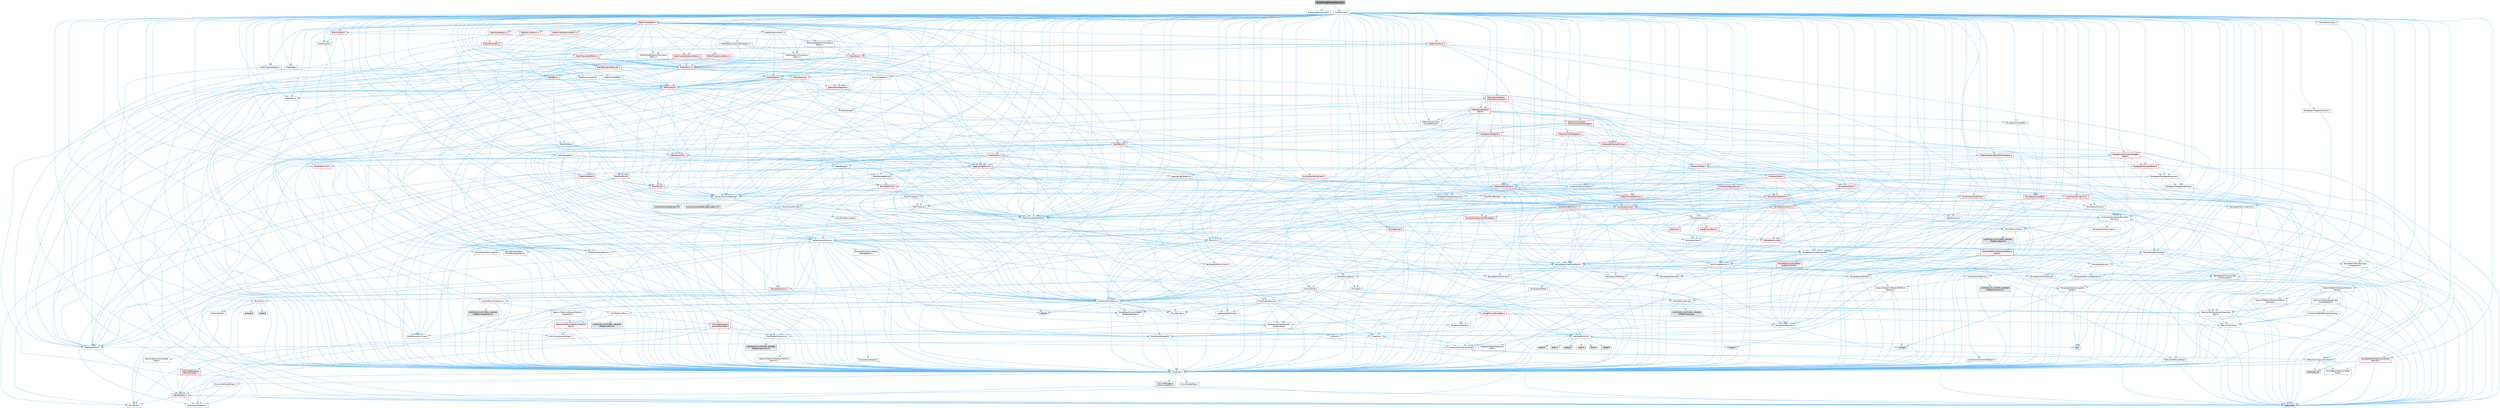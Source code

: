 digraph "RayTracingStreamableAsset.h"
{
 // INTERACTIVE_SVG=YES
 // LATEX_PDF_SIZE
  bgcolor="transparent";
  edge [fontname=Helvetica,fontsize=10,labelfontname=Helvetica,labelfontsize=10];
  node [fontname=Helvetica,fontsize=10,shape=box,height=0.2,width=0.4];
  Node1 [id="Node000001",label="RayTracingStreamableAsset.h",height=0.2,width=0.4,color="gray40", fillcolor="grey60", style="filled", fontcolor="black",tooltip=" "];
  Node1 -> Node2 [id="edge1_Node000001_Node000002",color="steelblue1",style="solid",tooltip=" "];
  Node2 [id="Node000002",label="Memory/MemoryFwd.h",height=0.2,width=0.4,color="grey40", fillcolor="white", style="filled",URL="$df/d72/MemoryFwd_8h.html",tooltip=" "];
  Node1 -> Node3 [id="edge2_Node000001_Node000003",color="steelblue1",style="solid",tooltip=" "];
  Node3 [id="Node000003",label="CoreMinimal.h",height=0.2,width=0.4,color="grey40", fillcolor="white", style="filled",URL="$d7/d67/CoreMinimal_8h.html",tooltip=" "];
  Node3 -> Node4 [id="edge3_Node000003_Node000004",color="steelblue1",style="solid",tooltip=" "];
  Node4 [id="Node000004",label="CoreTypes.h",height=0.2,width=0.4,color="grey40", fillcolor="white", style="filled",URL="$dc/dec/CoreTypes_8h.html",tooltip=" "];
  Node4 -> Node5 [id="edge4_Node000004_Node000005",color="steelblue1",style="solid",tooltip=" "];
  Node5 [id="Node000005",label="HAL/Platform.h",height=0.2,width=0.4,color="red", fillcolor="#FFF0F0", style="filled",URL="$d9/dd0/Platform_8h.html",tooltip=" "];
  Node5 -> Node6 [id="edge5_Node000005_Node000006",color="steelblue1",style="solid",tooltip=" "];
  Node6 [id="Node000006",label="Misc/Build.h",height=0.2,width=0.4,color="grey40", fillcolor="white", style="filled",URL="$d3/dbb/Build_8h.html",tooltip=" "];
  Node5 -> Node8 [id="edge6_Node000005_Node000008",color="steelblue1",style="solid",tooltip=" "];
  Node8 [id="Node000008",label="type_traits",height=0.2,width=0.4,color="grey60", fillcolor="#E0E0E0", style="filled",tooltip=" "];
  Node5 -> Node9 [id="edge7_Node000005_Node000009",color="steelblue1",style="solid",tooltip=" "];
  Node9 [id="Node000009",label="PreprocessorHelpers.h",height=0.2,width=0.4,color="grey40", fillcolor="white", style="filled",URL="$db/ddb/PreprocessorHelpers_8h.html",tooltip=" "];
  Node4 -> Node15 [id="edge8_Node000004_Node000015",color="steelblue1",style="solid",tooltip=" "];
  Node15 [id="Node000015",label="ProfilingDebugging\l/UMemoryDefines.h",height=0.2,width=0.4,color="grey40", fillcolor="white", style="filled",URL="$d2/da2/UMemoryDefines_8h.html",tooltip=" "];
  Node4 -> Node16 [id="edge9_Node000004_Node000016",color="steelblue1",style="solid",tooltip=" "];
  Node16 [id="Node000016",label="Misc/CoreMiscDefines.h",height=0.2,width=0.4,color="grey40", fillcolor="white", style="filled",URL="$da/d38/CoreMiscDefines_8h.html",tooltip=" "];
  Node16 -> Node5 [id="edge10_Node000016_Node000005",color="steelblue1",style="solid",tooltip=" "];
  Node16 -> Node9 [id="edge11_Node000016_Node000009",color="steelblue1",style="solid",tooltip=" "];
  Node4 -> Node17 [id="edge12_Node000004_Node000017",color="steelblue1",style="solid",tooltip=" "];
  Node17 [id="Node000017",label="Misc/CoreDefines.h",height=0.2,width=0.4,color="grey40", fillcolor="white", style="filled",URL="$d3/dd2/CoreDefines_8h.html",tooltip=" "];
  Node3 -> Node18 [id="edge13_Node000003_Node000018",color="steelblue1",style="solid",tooltip=" "];
  Node18 [id="Node000018",label="CoreFwd.h",height=0.2,width=0.4,color="grey40", fillcolor="white", style="filled",URL="$d1/d1e/CoreFwd_8h.html",tooltip=" "];
  Node18 -> Node4 [id="edge14_Node000018_Node000004",color="steelblue1",style="solid",tooltip=" "];
  Node18 -> Node19 [id="edge15_Node000018_Node000019",color="steelblue1",style="solid",tooltip=" "];
  Node19 [id="Node000019",label="Containers/ContainersFwd.h",height=0.2,width=0.4,color="grey40", fillcolor="white", style="filled",URL="$d4/d0a/ContainersFwd_8h.html",tooltip=" "];
  Node19 -> Node5 [id="edge16_Node000019_Node000005",color="steelblue1",style="solid",tooltip=" "];
  Node19 -> Node4 [id="edge17_Node000019_Node000004",color="steelblue1",style="solid",tooltip=" "];
  Node19 -> Node20 [id="edge18_Node000019_Node000020",color="steelblue1",style="solid",tooltip=" "];
  Node20 [id="Node000020",label="Traits/IsContiguousContainer.h",height=0.2,width=0.4,color="grey40", fillcolor="white", style="filled",URL="$d5/d3c/IsContiguousContainer_8h.html",tooltip=" "];
  Node20 -> Node4 [id="edge19_Node000020_Node000004",color="steelblue1",style="solid",tooltip=" "];
  Node20 -> Node21 [id="edge20_Node000020_Node000021",color="steelblue1",style="solid",tooltip=" "];
  Node21 [id="Node000021",label="Misc/StaticAssertComplete\lType.h",height=0.2,width=0.4,color="grey40", fillcolor="white", style="filled",URL="$d5/d4e/StaticAssertCompleteType_8h.html",tooltip=" "];
  Node20 -> Node22 [id="edge21_Node000020_Node000022",color="steelblue1",style="solid",tooltip=" "];
  Node22 [id="Node000022",label="initializer_list",height=0.2,width=0.4,color="grey60", fillcolor="#E0E0E0", style="filled",tooltip=" "];
  Node18 -> Node23 [id="edge22_Node000018_Node000023",color="steelblue1",style="solid",tooltip=" "];
  Node23 [id="Node000023",label="Math/MathFwd.h",height=0.2,width=0.4,color="grey40", fillcolor="white", style="filled",URL="$d2/d10/MathFwd_8h.html",tooltip=" "];
  Node23 -> Node5 [id="edge23_Node000023_Node000005",color="steelblue1",style="solid",tooltip=" "];
  Node18 -> Node24 [id="edge24_Node000018_Node000024",color="steelblue1",style="solid",tooltip=" "];
  Node24 [id="Node000024",label="UObject/UObjectHierarchy\lFwd.h",height=0.2,width=0.4,color="grey40", fillcolor="white", style="filled",URL="$d3/d13/UObjectHierarchyFwd_8h.html",tooltip=" "];
  Node3 -> Node24 [id="edge25_Node000003_Node000024",color="steelblue1",style="solid",tooltip=" "];
  Node3 -> Node19 [id="edge26_Node000003_Node000019",color="steelblue1",style="solid",tooltip=" "];
  Node3 -> Node25 [id="edge27_Node000003_Node000025",color="steelblue1",style="solid",tooltip=" "];
  Node25 [id="Node000025",label="Misc/VarArgs.h",height=0.2,width=0.4,color="grey40", fillcolor="white", style="filled",URL="$d5/d6f/VarArgs_8h.html",tooltip=" "];
  Node25 -> Node4 [id="edge28_Node000025_Node000004",color="steelblue1",style="solid",tooltip=" "];
  Node3 -> Node26 [id="edge29_Node000003_Node000026",color="steelblue1",style="solid",tooltip=" "];
  Node26 [id="Node000026",label="Logging/LogVerbosity.h",height=0.2,width=0.4,color="grey40", fillcolor="white", style="filled",URL="$d2/d8f/LogVerbosity_8h.html",tooltip=" "];
  Node26 -> Node4 [id="edge30_Node000026_Node000004",color="steelblue1",style="solid",tooltip=" "];
  Node3 -> Node27 [id="edge31_Node000003_Node000027",color="steelblue1",style="solid",tooltip=" "];
  Node27 [id="Node000027",label="Misc/OutputDevice.h",height=0.2,width=0.4,color="grey40", fillcolor="white", style="filled",URL="$d7/d32/OutputDevice_8h.html",tooltip=" "];
  Node27 -> Node18 [id="edge32_Node000027_Node000018",color="steelblue1",style="solid",tooltip=" "];
  Node27 -> Node4 [id="edge33_Node000027_Node000004",color="steelblue1",style="solid",tooltip=" "];
  Node27 -> Node26 [id="edge34_Node000027_Node000026",color="steelblue1",style="solid",tooltip=" "];
  Node27 -> Node25 [id="edge35_Node000027_Node000025",color="steelblue1",style="solid",tooltip=" "];
  Node27 -> Node28 [id="edge36_Node000027_Node000028",color="steelblue1",style="solid",tooltip=" "];
  Node28 [id="Node000028",label="Templates/IsArrayOrRefOf\lTypeByPredicate.h",height=0.2,width=0.4,color="grey40", fillcolor="white", style="filled",URL="$d6/da1/IsArrayOrRefOfTypeByPredicate_8h.html",tooltip=" "];
  Node28 -> Node4 [id="edge37_Node000028_Node000004",color="steelblue1",style="solid",tooltip=" "];
  Node27 -> Node29 [id="edge38_Node000027_Node000029",color="steelblue1",style="solid",tooltip=" "];
  Node29 [id="Node000029",label="Templates/IsValidVariadic\lFunctionArg.h",height=0.2,width=0.4,color="grey40", fillcolor="white", style="filled",URL="$d0/dc8/IsValidVariadicFunctionArg_8h.html",tooltip=" "];
  Node29 -> Node4 [id="edge39_Node000029_Node000004",color="steelblue1",style="solid",tooltip=" "];
  Node29 -> Node30 [id="edge40_Node000029_Node000030",color="steelblue1",style="solid",tooltip=" "];
  Node30 [id="Node000030",label="IsEnum.h",height=0.2,width=0.4,color="grey40", fillcolor="white", style="filled",URL="$d4/de5/IsEnum_8h.html",tooltip=" "];
  Node29 -> Node8 [id="edge41_Node000029_Node000008",color="steelblue1",style="solid",tooltip=" "];
  Node27 -> Node31 [id="edge42_Node000027_Node000031",color="steelblue1",style="solid",tooltip=" "];
  Node31 [id="Node000031",label="Traits/IsCharEncodingCompatible\lWith.h",height=0.2,width=0.4,color="grey40", fillcolor="white", style="filled",URL="$df/dd1/IsCharEncodingCompatibleWith_8h.html",tooltip=" "];
  Node31 -> Node8 [id="edge43_Node000031_Node000008",color="steelblue1",style="solid",tooltip=" "];
  Node31 -> Node32 [id="edge44_Node000031_Node000032",color="steelblue1",style="solid",tooltip=" "];
  Node32 [id="Node000032",label="Traits/IsCharType.h",height=0.2,width=0.4,color="grey40", fillcolor="white", style="filled",URL="$db/d51/IsCharType_8h.html",tooltip=" "];
  Node32 -> Node4 [id="edge45_Node000032_Node000004",color="steelblue1",style="solid",tooltip=" "];
  Node3 -> Node33 [id="edge46_Node000003_Node000033",color="steelblue1",style="solid",tooltip=" "];
  Node33 [id="Node000033",label="HAL/PlatformCrt.h",height=0.2,width=0.4,color="grey40", fillcolor="white", style="filled",URL="$d8/d75/PlatformCrt_8h.html",tooltip=" "];
  Node33 -> Node34 [id="edge47_Node000033_Node000034",color="steelblue1",style="solid",tooltip=" "];
  Node34 [id="Node000034",label="new",height=0.2,width=0.4,color="grey60", fillcolor="#E0E0E0", style="filled",tooltip=" "];
  Node33 -> Node35 [id="edge48_Node000033_Node000035",color="steelblue1",style="solid",tooltip=" "];
  Node35 [id="Node000035",label="wchar.h",height=0.2,width=0.4,color="grey60", fillcolor="#E0E0E0", style="filled",tooltip=" "];
  Node33 -> Node36 [id="edge49_Node000033_Node000036",color="steelblue1",style="solid",tooltip=" "];
  Node36 [id="Node000036",label="stddef.h",height=0.2,width=0.4,color="grey60", fillcolor="#E0E0E0", style="filled",tooltip=" "];
  Node33 -> Node37 [id="edge50_Node000033_Node000037",color="steelblue1",style="solid",tooltip=" "];
  Node37 [id="Node000037",label="stdlib.h",height=0.2,width=0.4,color="grey60", fillcolor="#E0E0E0", style="filled",tooltip=" "];
  Node33 -> Node38 [id="edge51_Node000033_Node000038",color="steelblue1",style="solid",tooltip=" "];
  Node38 [id="Node000038",label="stdio.h",height=0.2,width=0.4,color="grey60", fillcolor="#E0E0E0", style="filled",tooltip=" "];
  Node33 -> Node39 [id="edge52_Node000033_Node000039",color="steelblue1",style="solid",tooltip=" "];
  Node39 [id="Node000039",label="stdarg.h",height=0.2,width=0.4,color="grey60", fillcolor="#E0E0E0", style="filled",tooltip=" "];
  Node33 -> Node40 [id="edge53_Node000033_Node000040",color="steelblue1",style="solid",tooltip=" "];
  Node40 [id="Node000040",label="math.h",height=0.2,width=0.4,color="grey60", fillcolor="#E0E0E0", style="filled",tooltip=" "];
  Node33 -> Node41 [id="edge54_Node000033_Node000041",color="steelblue1",style="solid",tooltip=" "];
  Node41 [id="Node000041",label="float.h",height=0.2,width=0.4,color="grey60", fillcolor="#E0E0E0", style="filled",tooltip=" "];
  Node33 -> Node42 [id="edge55_Node000033_Node000042",color="steelblue1",style="solid",tooltip=" "];
  Node42 [id="Node000042",label="string.h",height=0.2,width=0.4,color="grey60", fillcolor="#E0E0E0", style="filled",tooltip=" "];
  Node3 -> Node43 [id="edge56_Node000003_Node000043",color="steelblue1",style="solid",tooltip=" "];
  Node43 [id="Node000043",label="HAL/PlatformMisc.h",height=0.2,width=0.4,color="grey40", fillcolor="white", style="filled",URL="$d0/df5/PlatformMisc_8h.html",tooltip=" "];
  Node43 -> Node4 [id="edge57_Node000043_Node000004",color="steelblue1",style="solid",tooltip=" "];
  Node43 -> Node44 [id="edge58_Node000043_Node000044",color="steelblue1",style="solid",tooltip=" "];
  Node44 [id="Node000044",label="GenericPlatform/GenericPlatform\lMisc.h",height=0.2,width=0.4,color="red", fillcolor="#FFF0F0", style="filled",URL="$db/d9a/GenericPlatformMisc_8h.html",tooltip=" "];
  Node44 -> Node18 [id="edge59_Node000044_Node000018",color="steelblue1",style="solid",tooltip=" "];
  Node44 -> Node4 [id="edge60_Node000044_Node000004",color="steelblue1",style="solid",tooltip=" "];
  Node44 -> Node33 [id="edge61_Node000044_Node000033",color="steelblue1",style="solid",tooltip=" "];
  Node44 -> Node48 [id="edge62_Node000044_Node000048",color="steelblue1",style="solid",tooltip=" "];
  Node48 [id="Node000048",label="Math/NumericLimits.h",height=0.2,width=0.4,color="grey40", fillcolor="white", style="filled",URL="$df/d1b/NumericLimits_8h.html",tooltip=" "];
  Node48 -> Node4 [id="edge63_Node000048_Node000004",color="steelblue1",style="solid",tooltip=" "];
  Node44 -> Node49 [id="edge64_Node000044_Node000049",color="steelblue1",style="solid",tooltip=" "];
  Node49 [id="Node000049",label="Misc/CompressionFlags.h",height=0.2,width=0.4,color="grey40", fillcolor="white", style="filled",URL="$d9/d76/CompressionFlags_8h.html",tooltip=" "];
  Node43 -> Node53 [id="edge65_Node000043_Node000053",color="steelblue1",style="solid",tooltip=" "];
  Node53 [id="Node000053",label="COMPILED_PLATFORM_HEADER\l(PlatformMisc.h)",height=0.2,width=0.4,color="grey60", fillcolor="#E0E0E0", style="filled",tooltip=" "];
  Node43 -> Node54 [id="edge66_Node000043_Node000054",color="steelblue1",style="solid",tooltip=" "];
  Node54 [id="Node000054",label="ProfilingDebugging\l/CpuProfilerTrace.h",height=0.2,width=0.4,color="red", fillcolor="#FFF0F0", style="filled",URL="$da/dcb/CpuProfilerTrace_8h.html",tooltip=" "];
  Node54 -> Node4 [id="edge67_Node000054_Node000004",color="steelblue1",style="solid",tooltip=" "];
  Node54 -> Node19 [id="edge68_Node000054_Node000019",color="steelblue1",style="solid",tooltip=" "];
  Node54 -> Node55 [id="edge69_Node000054_Node000055",color="steelblue1",style="solid",tooltip=" "];
  Node55 [id="Node000055",label="HAL/PlatformAtomics.h",height=0.2,width=0.4,color="grey40", fillcolor="white", style="filled",URL="$d3/d36/PlatformAtomics_8h.html",tooltip=" "];
  Node55 -> Node4 [id="edge70_Node000055_Node000004",color="steelblue1",style="solid",tooltip=" "];
  Node55 -> Node56 [id="edge71_Node000055_Node000056",color="steelblue1",style="solid",tooltip=" "];
  Node56 [id="Node000056",label="GenericPlatform/GenericPlatform\lAtomics.h",height=0.2,width=0.4,color="grey40", fillcolor="white", style="filled",URL="$da/d72/GenericPlatformAtomics_8h.html",tooltip=" "];
  Node56 -> Node4 [id="edge72_Node000056_Node000004",color="steelblue1",style="solid",tooltip=" "];
  Node55 -> Node57 [id="edge73_Node000055_Node000057",color="steelblue1",style="solid",tooltip=" "];
  Node57 [id="Node000057",label="COMPILED_PLATFORM_HEADER\l(PlatformAtomics.h)",height=0.2,width=0.4,color="grey60", fillcolor="#E0E0E0", style="filled",tooltip=" "];
  Node54 -> Node9 [id="edge74_Node000054_Node000009",color="steelblue1",style="solid",tooltip=" "];
  Node54 -> Node6 [id="edge75_Node000054_Node000006",color="steelblue1",style="solid",tooltip=" "];
  Node3 -> Node62 [id="edge76_Node000003_Node000062",color="steelblue1",style="solid",tooltip=" "];
  Node62 [id="Node000062",label="Misc/AssertionMacros.h",height=0.2,width=0.4,color="grey40", fillcolor="white", style="filled",URL="$d0/dfa/AssertionMacros_8h.html",tooltip=" "];
  Node62 -> Node4 [id="edge77_Node000062_Node000004",color="steelblue1",style="solid",tooltip=" "];
  Node62 -> Node5 [id="edge78_Node000062_Node000005",color="steelblue1",style="solid",tooltip=" "];
  Node62 -> Node43 [id="edge79_Node000062_Node000043",color="steelblue1",style="solid",tooltip=" "];
  Node62 -> Node9 [id="edge80_Node000062_Node000009",color="steelblue1",style="solid",tooltip=" "];
  Node62 -> Node63 [id="edge81_Node000062_Node000063",color="steelblue1",style="solid",tooltip=" "];
  Node63 [id="Node000063",label="Templates/EnableIf.h",height=0.2,width=0.4,color="grey40", fillcolor="white", style="filled",URL="$d7/d60/EnableIf_8h.html",tooltip=" "];
  Node63 -> Node4 [id="edge82_Node000063_Node000004",color="steelblue1",style="solid",tooltip=" "];
  Node62 -> Node28 [id="edge83_Node000062_Node000028",color="steelblue1",style="solid",tooltip=" "];
  Node62 -> Node29 [id="edge84_Node000062_Node000029",color="steelblue1",style="solid",tooltip=" "];
  Node62 -> Node31 [id="edge85_Node000062_Node000031",color="steelblue1",style="solid",tooltip=" "];
  Node62 -> Node25 [id="edge86_Node000062_Node000025",color="steelblue1",style="solid",tooltip=" "];
  Node62 -> Node64 [id="edge87_Node000062_Node000064",color="steelblue1",style="solid",tooltip=" "];
  Node64 [id="Node000064",label="String/FormatStringSan.h",height=0.2,width=0.4,color="red", fillcolor="#FFF0F0", style="filled",URL="$d3/d8b/FormatStringSan_8h.html",tooltip=" "];
  Node64 -> Node8 [id="edge88_Node000064_Node000008",color="steelblue1",style="solid",tooltip=" "];
  Node64 -> Node4 [id="edge89_Node000064_Node000004",color="steelblue1",style="solid",tooltip=" "];
  Node64 -> Node65 [id="edge90_Node000064_Node000065",color="steelblue1",style="solid",tooltip=" "];
  Node65 [id="Node000065",label="Templates/Requires.h",height=0.2,width=0.4,color="grey40", fillcolor="white", style="filled",URL="$dc/d96/Requires_8h.html",tooltip=" "];
  Node65 -> Node63 [id="edge91_Node000065_Node000063",color="steelblue1",style="solid",tooltip=" "];
  Node65 -> Node8 [id="edge92_Node000065_Node000008",color="steelblue1",style="solid",tooltip=" "];
  Node64 -> Node66 [id="edge93_Node000064_Node000066",color="steelblue1",style="solid",tooltip=" "];
  Node66 [id="Node000066",label="Templates/Identity.h",height=0.2,width=0.4,color="grey40", fillcolor="white", style="filled",URL="$d0/dd5/Identity_8h.html",tooltip=" "];
  Node64 -> Node29 [id="edge94_Node000064_Node000029",color="steelblue1",style="solid",tooltip=" "];
  Node64 -> Node32 [id="edge95_Node000064_Node000032",color="steelblue1",style="solid",tooltip=" "];
  Node64 -> Node19 [id="edge96_Node000064_Node000019",color="steelblue1",style="solid",tooltip=" "];
  Node62 -> Node70 [id="edge97_Node000062_Node000070",color="steelblue1",style="solid",tooltip=" "];
  Node70 [id="Node000070",label="atomic",height=0.2,width=0.4,color="grey60", fillcolor="#E0E0E0", style="filled",tooltip=" "];
  Node3 -> Node71 [id="edge98_Node000003_Node000071",color="steelblue1",style="solid",tooltip=" "];
  Node71 [id="Node000071",label="Templates/IsPointer.h",height=0.2,width=0.4,color="grey40", fillcolor="white", style="filled",URL="$d7/d05/IsPointer_8h.html",tooltip=" "];
  Node71 -> Node4 [id="edge99_Node000071_Node000004",color="steelblue1",style="solid",tooltip=" "];
  Node3 -> Node72 [id="edge100_Node000003_Node000072",color="steelblue1",style="solid",tooltip=" "];
  Node72 [id="Node000072",label="HAL/PlatformMemory.h",height=0.2,width=0.4,color="grey40", fillcolor="white", style="filled",URL="$de/d68/PlatformMemory_8h.html",tooltip=" "];
  Node72 -> Node4 [id="edge101_Node000072_Node000004",color="steelblue1",style="solid",tooltip=" "];
  Node72 -> Node73 [id="edge102_Node000072_Node000073",color="steelblue1",style="solid",tooltip=" "];
  Node73 [id="Node000073",label="GenericPlatform/GenericPlatform\lMemory.h",height=0.2,width=0.4,color="grey40", fillcolor="white", style="filled",URL="$dd/d22/GenericPlatformMemory_8h.html",tooltip=" "];
  Node73 -> Node18 [id="edge103_Node000073_Node000018",color="steelblue1",style="solid",tooltip=" "];
  Node73 -> Node4 [id="edge104_Node000073_Node000004",color="steelblue1",style="solid",tooltip=" "];
  Node73 -> Node74 [id="edge105_Node000073_Node000074",color="steelblue1",style="solid",tooltip=" "];
  Node74 [id="Node000074",label="HAL/PlatformString.h",height=0.2,width=0.4,color="grey40", fillcolor="white", style="filled",URL="$db/db5/PlatformString_8h.html",tooltip=" "];
  Node74 -> Node4 [id="edge106_Node000074_Node000004",color="steelblue1",style="solid",tooltip=" "];
  Node74 -> Node75 [id="edge107_Node000074_Node000075",color="steelblue1",style="solid",tooltip=" "];
  Node75 [id="Node000075",label="COMPILED_PLATFORM_HEADER\l(PlatformString.h)",height=0.2,width=0.4,color="grey60", fillcolor="#E0E0E0", style="filled",tooltip=" "];
  Node73 -> Node42 [id="edge108_Node000073_Node000042",color="steelblue1",style="solid",tooltip=" "];
  Node73 -> Node35 [id="edge109_Node000073_Node000035",color="steelblue1",style="solid",tooltip=" "];
  Node72 -> Node76 [id="edge110_Node000072_Node000076",color="steelblue1",style="solid",tooltip=" "];
  Node76 [id="Node000076",label="COMPILED_PLATFORM_HEADER\l(PlatformMemory.h)",height=0.2,width=0.4,color="grey60", fillcolor="#E0E0E0", style="filled",tooltip=" "];
  Node3 -> Node55 [id="edge111_Node000003_Node000055",color="steelblue1",style="solid",tooltip=" "];
  Node3 -> Node77 [id="edge112_Node000003_Node000077",color="steelblue1",style="solid",tooltip=" "];
  Node77 [id="Node000077",label="Misc/Exec.h",height=0.2,width=0.4,color="grey40", fillcolor="white", style="filled",URL="$de/ddb/Exec_8h.html",tooltip=" "];
  Node77 -> Node4 [id="edge113_Node000077_Node000004",color="steelblue1",style="solid",tooltip=" "];
  Node77 -> Node62 [id="edge114_Node000077_Node000062",color="steelblue1",style="solid",tooltip=" "];
  Node3 -> Node78 [id="edge115_Node000003_Node000078",color="steelblue1",style="solid",tooltip=" "];
  Node78 [id="Node000078",label="HAL/MemoryBase.h",height=0.2,width=0.4,color="grey40", fillcolor="white", style="filled",URL="$d6/d9f/MemoryBase_8h.html",tooltip=" "];
  Node78 -> Node4 [id="edge116_Node000078_Node000004",color="steelblue1",style="solid",tooltip=" "];
  Node78 -> Node55 [id="edge117_Node000078_Node000055",color="steelblue1",style="solid",tooltip=" "];
  Node78 -> Node33 [id="edge118_Node000078_Node000033",color="steelblue1",style="solid",tooltip=" "];
  Node78 -> Node77 [id="edge119_Node000078_Node000077",color="steelblue1",style="solid",tooltip=" "];
  Node78 -> Node27 [id="edge120_Node000078_Node000027",color="steelblue1",style="solid",tooltip=" "];
  Node78 -> Node79 [id="edge121_Node000078_Node000079",color="steelblue1",style="solid",tooltip=" "];
  Node79 [id="Node000079",label="Templates/Atomic.h",height=0.2,width=0.4,color="red", fillcolor="#FFF0F0", style="filled",URL="$d3/d91/Atomic_8h.html",tooltip=" "];
  Node79 -> Node87 [id="edge122_Node000079_Node000087",color="steelblue1",style="solid",tooltip=" "];
  Node87 [id="Node000087",label="Traits/IntType.h",height=0.2,width=0.4,color="grey40", fillcolor="white", style="filled",URL="$d7/deb/IntType_8h.html",tooltip=" "];
  Node87 -> Node5 [id="edge123_Node000087_Node000005",color="steelblue1",style="solid",tooltip=" "];
  Node79 -> Node70 [id="edge124_Node000079_Node000070",color="steelblue1",style="solid",tooltip=" "];
  Node3 -> Node88 [id="edge125_Node000003_Node000088",color="steelblue1",style="solid",tooltip=" "];
  Node88 [id="Node000088",label="HAL/UnrealMemory.h",height=0.2,width=0.4,color="grey40", fillcolor="white", style="filled",URL="$d9/d96/UnrealMemory_8h.html",tooltip=" "];
  Node88 -> Node4 [id="edge126_Node000088_Node000004",color="steelblue1",style="solid",tooltip=" "];
  Node88 -> Node73 [id="edge127_Node000088_Node000073",color="steelblue1",style="solid",tooltip=" "];
  Node88 -> Node78 [id="edge128_Node000088_Node000078",color="steelblue1",style="solid",tooltip=" "];
  Node88 -> Node72 [id="edge129_Node000088_Node000072",color="steelblue1",style="solid",tooltip=" "];
  Node88 -> Node89 [id="edge130_Node000088_Node000089",color="steelblue1",style="solid",tooltip=" "];
  Node89 [id="Node000089",label="ProfilingDebugging\l/MemoryTrace.h",height=0.2,width=0.4,color="red", fillcolor="#FFF0F0", style="filled",URL="$da/dd7/MemoryTrace_8h.html",tooltip=" "];
  Node89 -> Node5 [id="edge131_Node000089_Node000005",color="steelblue1",style="solid",tooltip=" "];
  Node88 -> Node71 [id="edge132_Node000088_Node000071",color="steelblue1",style="solid",tooltip=" "];
  Node3 -> Node90 [id="edge133_Node000003_Node000090",color="steelblue1",style="solid",tooltip=" "];
  Node90 [id="Node000090",label="Templates/IsArithmetic.h",height=0.2,width=0.4,color="grey40", fillcolor="white", style="filled",URL="$d2/d5d/IsArithmetic_8h.html",tooltip=" "];
  Node90 -> Node4 [id="edge134_Node000090_Node000004",color="steelblue1",style="solid",tooltip=" "];
  Node3 -> Node84 [id="edge135_Node000003_Node000084",color="steelblue1",style="solid",tooltip=" "];
  Node84 [id="Node000084",label="Templates/AndOrNot.h",height=0.2,width=0.4,color="grey40", fillcolor="white", style="filled",URL="$db/d0a/AndOrNot_8h.html",tooltip=" "];
  Node84 -> Node4 [id="edge136_Node000084_Node000004",color="steelblue1",style="solid",tooltip=" "];
  Node3 -> Node91 [id="edge137_Node000003_Node000091",color="steelblue1",style="solid",tooltip=" "];
  Node91 [id="Node000091",label="Templates/IsPODType.h",height=0.2,width=0.4,color="grey40", fillcolor="white", style="filled",URL="$d7/db1/IsPODType_8h.html",tooltip=" "];
  Node91 -> Node4 [id="edge138_Node000091_Node000004",color="steelblue1",style="solid",tooltip=" "];
  Node3 -> Node92 [id="edge139_Node000003_Node000092",color="steelblue1",style="solid",tooltip=" "];
  Node92 [id="Node000092",label="Templates/IsUECoreType.h",height=0.2,width=0.4,color="grey40", fillcolor="white", style="filled",URL="$d1/db8/IsUECoreType_8h.html",tooltip=" "];
  Node92 -> Node4 [id="edge140_Node000092_Node000004",color="steelblue1",style="solid",tooltip=" "];
  Node92 -> Node8 [id="edge141_Node000092_Node000008",color="steelblue1",style="solid",tooltip=" "];
  Node3 -> Node85 [id="edge142_Node000003_Node000085",color="steelblue1",style="solid",tooltip=" "];
  Node85 [id="Node000085",label="Templates/IsTriviallyCopy\lConstructible.h",height=0.2,width=0.4,color="grey40", fillcolor="white", style="filled",URL="$d3/d78/IsTriviallyCopyConstructible_8h.html",tooltip=" "];
  Node85 -> Node4 [id="edge143_Node000085_Node000004",color="steelblue1",style="solid",tooltip=" "];
  Node85 -> Node8 [id="edge144_Node000085_Node000008",color="steelblue1",style="solid",tooltip=" "];
  Node3 -> Node93 [id="edge145_Node000003_Node000093",color="steelblue1",style="solid",tooltip=" "];
  Node93 [id="Node000093",label="Templates/UnrealTypeTraits.h",height=0.2,width=0.4,color="grey40", fillcolor="white", style="filled",URL="$d2/d2d/UnrealTypeTraits_8h.html",tooltip=" "];
  Node93 -> Node4 [id="edge146_Node000093_Node000004",color="steelblue1",style="solid",tooltip=" "];
  Node93 -> Node71 [id="edge147_Node000093_Node000071",color="steelblue1",style="solid",tooltip=" "];
  Node93 -> Node62 [id="edge148_Node000093_Node000062",color="steelblue1",style="solid",tooltip=" "];
  Node93 -> Node84 [id="edge149_Node000093_Node000084",color="steelblue1",style="solid",tooltip=" "];
  Node93 -> Node63 [id="edge150_Node000093_Node000063",color="steelblue1",style="solid",tooltip=" "];
  Node93 -> Node90 [id="edge151_Node000093_Node000090",color="steelblue1",style="solid",tooltip=" "];
  Node93 -> Node30 [id="edge152_Node000093_Node000030",color="steelblue1",style="solid",tooltip=" "];
  Node93 -> Node94 [id="edge153_Node000093_Node000094",color="steelblue1",style="solid",tooltip=" "];
  Node94 [id="Node000094",label="Templates/Models.h",height=0.2,width=0.4,color="grey40", fillcolor="white", style="filled",URL="$d3/d0c/Models_8h.html",tooltip=" "];
  Node94 -> Node66 [id="edge154_Node000094_Node000066",color="steelblue1",style="solid",tooltip=" "];
  Node93 -> Node91 [id="edge155_Node000093_Node000091",color="steelblue1",style="solid",tooltip=" "];
  Node93 -> Node92 [id="edge156_Node000093_Node000092",color="steelblue1",style="solid",tooltip=" "];
  Node93 -> Node85 [id="edge157_Node000093_Node000085",color="steelblue1",style="solid",tooltip=" "];
  Node3 -> Node63 [id="edge158_Node000003_Node000063",color="steelblue1",style="solid",tooltip=" "];
  Node3 -> Node95 [id="edge159_Node000003_Node000095",color="steelblue1",style="solid",tooltip=" "];
  Node95 [id="Node000095",label="Templates/RemoveReference.h",height=0.2,width=0.4,color="grey40", fillcolor="white", style="filled",URL="$da/dbe/RemoveReference_8h.html",tooltip=" "];
  Node95 -> Node4 [id="edge160_Node000095_Node000004",color="steelblue1",style="solid",tooltip=" "];
  Node3 -> Node96 [id="edge161_Node000003_Node000096",color="steelblue1",style="solid",tooltip=" "];
  Node96 [id="Node000096",label="Templates/IntegralConstant.h",height=0.2,width=0.4,color="grey40", fillcolor="white", style="filled",URL="$db/d1b/IntegralConstant_8h.html",tooltip=" "];
  Node96 -> Node4 [id="edge162_Node000096_Node000004",color="steelblue1",style="solid",tooltip=" "];
  Node3 -> Node97 [id="edge163_Node000003_Node000097",color="steelblue1",style="solid",tooltip=" "];
  Node97 [id="Node000097",label="Templates/IsClass.h",height=0.2,width=0.4,color="grey40", fillcolor="white", style="filled",URL="$db/dcb/IsClass_8h.html",tooltip=" "];
  Node97 -> Node4 [id="edge164_Node000097_Node000004",color="steelblue1",style="solid",tooltip=" "];
  Node3 -> Node98 [id="edge165_Node000003_Node000098",color="steelblue1",style="solid",tooltip=" "];
  Node98 [id="Node000098",label="Templates/TypeCompatible\lBytes.h",height=0.2,width=0.4,color="grey40", fillcolor="white", style="filled",URL="$df/d0a/TypeCompatibleBytes_8h.html",tooltip=" "];
  Node98 -> Node4 [id="edge166_Node000098_Node000004",color="steelblue1",style="solid",tooltip=" "];
  Node98 -> Node42 [id="edge167_Node000098_Node000042",color="steelblue1",style="solid",tooltip=" "];
  Node98 -> Node34 [id="edge168_Node000098_Node000034",color="steelblue1",style="solid",tooltip=" "];
  Node98 -> Node8 [id="edge169_Node000098_Node000008",color="steelblue1",style="solid",tooltip=" "];
  Node3 -> Node20 [id="edge170_Node000003_Node000020",color="steelblue1",style="solid",tooltip=" "];
  Node3 -> Node99 [id="edge171_Node000003_Node000099",color="steelblue1",style="solid",tooltip=" "];
  Node99 [id="Node000099",label="Templates/UnrealTemplate.h",height=0.2,width=0.4,color="grey40", fillcolor="white", style="filled",URL="$d4/d24/UnrealTemplate_8h.html",tooltip=" "];
  Node99 -> Node4 [id="edge172_Node000099_Node000004",color="steelblue1",style="solid",tooltip=" "];
  Node99 -> Node71 [id="edge173_Node000099_Node000071",color="steelblue1",style="solid",tooltip=" "];
  Node99 -> Node88 [id="edge174_Node000099_Node000088",color="steelblue1",style="solid",tooltip=" "];
  Node99 -> Node100 [id="edge175_Node000099_Node000100",color="steelblue1",style="solid",tooltip=" "];
  Node100 [id="Node000100",label="Templates/CopyQualifiers\lAndRefsFromTo.h",height=0.2,width=0.4,color="red", fillcolor="#FFF0F0", style="filled",URL="$d3/db3/CopyQualifiersAndRefsFromTo_8h.html",tooltip=" "];
  Node99 -> Node93 [id="edge176_Node000099_Node000093",color="steelblue1",style="solid",tooltip=" "];
  Node99 -> Node95 [id="edge177_Node000099_Node000095",color="steelblue1",style="solid",tooltip=" "];
  Node99 -> Node65 [id="edge178_Node000099_Node000065",color="steelblue1",style="solid",tooltip=" "];
  Node99 -> Node98 [id="edge179_Node000099_Node000098",color="steelblue1",style="solid",tooltip=" "];
  Node99 -> Node66 [id="edge180_Node000099_Node000066",color="steelblue1",style="solid",tooltip=" "];
  Node99 -> Node20 [id="edge181_Node000099_Node000020",color="steelblue1",style="solid",tooltip=" "];
  Node99 -> Node102 [id="edge182_Node000099_Node000102",color="steelblue1",style="solid",tooltip=" "];
  Node102 [id="Node000102",label="Traits/UseBitwiseSwap.h",height=0.2,width=0.4,color="grey40", fillcolor="white", style="filled",URL="$db/df3/UseBitwiseSwap_8h.html",tooltip=" "];
  Node102 -> Node4 [id="edge183_Node000102_Node000004",color="steelblue1",style="solid",tooltip=" "];
  Node102 -> Node8 [id="edge184_Node000102_Node000008",color="steelblue1",style="solid",tooltip=" "];
  Node99 -> Node8 [id="edge185_Node000099_Node000008",color="steelblue1",style="solid",tooltip=" "];
  Node3 -> Node48 [id="edge186_Node000003_Node000048",color="steelblue1",style="solid",tooltip=" "];
  Node3 -> Node103 [id="edge187_Node000003_Node000103",color="steelblue1",style="solid",tooltip=" "];
  Node103 [id="Node000103",label="HAL/PlatformMath.h",height=0.2,width=0.4,color="grey40", fillcolor="white", style="filled",URL="$dc/d53/PlatformMath_8h.html",tooltip=" "];
  Node103 -> Node4 [id="edge188_Node000103_Node000004",color="steelblue1",style="solid",tooltip=" "];
  Node103 -> Node104 [id="edge189_Node000103_Node000104",color="steelblue1",style="solid",tooltip=" "];
  Node104 [id="Node000104",label="GenericPlatform/GenericPlatform\lMath.h",height=0.2,width=0.4,color="red", fillcolor="#FFF0F0", style="filled",URL="$d5/d79/GenericPlatformMath_8h.html",tooltip=" "];
  Node104 -> Node4 [id="edge190_Node000104_Node000004",color="steelblue1",style="solid",tooltip=" "];
  Node104 -> Node19 [id="edge191_Node000104_Node000019",color="steelblue1",style="solid",tooltip=" "];
  Node104 -> Node33 [id="edge192_Node000104_Node000033",color="steelblue1",style="solid",tooltip=" "];
  Node104 -> Node84 [id="edge193_Node000104_Node000084",color="steelblue1",style="solid",tooltip=" "];
  Node104 -> Node105 [id="edge194_Node000104_Node000105",color="steelblue1",style="solid",tooltip=" "];
  Node105 [id="Node000105",label="Templates/Decay.h",height=0.2,width=0.4,color="grey40", fillcolor="white", style="filled",URL="$dd/d0f/Decay_8h.html",tooltip=" "];
  Node105 -> Node4 [id="edge195_Node000105_Node000004",color="steelblue1",style="solid",tooltip=" "];
  Node105 -> Node95 [id="edge196_Node000105_Node000095",color="steelblue1",style="solid",tooltip=" "];
  Node105 -> Node8 [id="edge197_Node000105_Node000008",color="steelblue1",style="solid",tooltip=" "];
  Node104 -> Node93 [id="edge198_Node000104_Node000093",color="steelblue1",style="solid",tooltip=" "];
  Node104 -> Node65 [id="edge199_Node000104_Node000065",color="steelblue1",style="solid",tooltip=" "];
  Node104 -> Node98 [id="edge200_Node000104_Node000098",color="steelblue1",style="solid",tooltip=" "];
  Node104 -> Node8 [id="edge201_Node000104_Node000008",color="steelblue1",style="solid",tooltip=" "];
  Node103 -> Node110 [id="edge202_Node000103_Node000110",color="steelblue1",style="solid",tooltip=" "];
  Node110 [id="Node000110",label="COMPILED_PLATFORM_HEADER\l(PlatformMath.h)",height=0.2,width=0.4,color="grey60", fillcolor="#E0E0E0", style="filled",tooltip=" "];
  Node3 -> Node86 [id="edge203_Node000003_Node000086",color="steelblue1",style="solid",tooltip=" "];
  Node86 [id="Node000086",label="Templates/IsTriviallyCopy\lAssignable.h",height=0.2,width=0.4,color="grey40", fillcolor="white", style="filled",URL="$d2/df2/IsTriviallyCopyAssignable_8h.html",tooltip=" "];
  Node86 -> Node4 [id="edge204_Node000086_Node000004",color="steelblue1",style="solid",tooltip=" "];
  Node86 -> Node8 [id="edge205_Node000086_Node000008",color="steelblue1",style="solid",tooltip=" "];
  Node3 -> Node111 [id="edge206_Node000003_Node000111",color="steelblue1",style="solid",tooltip=" "];
  Node111 [id="Node000111",label="Templates/MemoryOps.h",height=0.2,width=0.4,color="grey40", fillcolor="white", style="filled",URL="$db/dea/MemoryOps_8h.html",tooltip=" "];
  Node111 -> Node4 [id="edge207_Node000111_Node000004",color="steelblue1",style="solid",tooltip=" "];
  Node111 -> Node88 [id="edge208_Node000111_Node000088",color="steelblue1",style="solid",tooltip=" "];
  Node111 -> Node86 [id="edge209_Node000111_Node000086",color="steelblue1",style="solid",tooltip=" "];
  Node111 -> Node85 [id="edge210_Node000111_Node000085",color="steelblue1",style="solid",tooltip=" "];
  Node111 -> Node65 [id="edge211_Node000111_Node000065",color="steelblue1",style="solid",tooltip=" "];
  Node111 -> Node93 [id="edge212_Node000111_Node000093",color="steelblue1",style="solid",tooltip=" "];
  Node111 -> Node102 [id="edge213_Node000111_Node000102",color="steelblue1",style="solid",tooltip=" "];
  Node111 -> Node34 [id="edge214_Node000111_Node000034",color="steelblue1",style="solid",tooltip=" "];
  Node111 -> Node8 [id="edge215_Node000111_Node000008",color="steelblue1",style="solid",tooltip=" "];
  Node3 -> Node112 [id="edge216_Node000003_Node000112",color="steelblue1",style="solid",tooltip=" "];
  Node112 [id="Node000112",label="Containers/ContainerAllocation\lPolicies.h",height=0.2,width=0.4,color="grey40", fillcolor="white", style="filled",URL="$d7/dff/ContainerAllocationPolicies_8h.html",tooltip=" "];
  Node112 -> Node4 [id="edge217_Node000112_Node000004",color="steelblue1",style="solid",tooltip=" "];
  Node112 -> Node113 [id="edge218_Node000112_Node000113",color="steelblue1",style="solid",tooltip=" "];
  Node113 [id="Node000113",label="Containers/ContainerHelpers.h",height=0.2,width=0.4,color="grey40", fillcolor="white", style="filled",URL="$d7/d33/ContainerHelpers_8h.html",tooltip=" "];
  Node113 -> Node4 [id="edge219_Node000113_Node000004",color="steelblue1",style="solid",tooltip=" "];
  Node112 -> Node112 [id="edge220_Node000112_Node000112",color="steelblue1",style="solid",tooltip=" "];
  Node112 -> Node103 [id="edge221_Node000112_Node000103",color="steelblue1",style="solid",tooltip=" "];
  Node112 -> Node88 [id="edge222_Node000112_Node000088",color="steelblue1",style="solid",tooltip=" "];
  Node112 -> Node48 [id="edge223_Node000112_Node000048",color="steelblue1",style="solid",tooltip=" "];
  Node112 -> Node62 [id="edge224_Node000112_Node000062",color="steelblue1",style="solid",tooltip=" "];
  Node112 -> Node114 [id="edge225_Node000112_Node000114",color="steelblue1",style="solid",tooltip=" "];
  Node114 [id="Node000114",label="Templates/IsPolymorphic.h",height=0.2,width=0.4,color="grey40", fillcolor="white", style="filled",URL="$dc/d20/IsPolymorphic_8h.html",tooltip=" "];
  Node112 -> Node111 [id="edge226_Node000112_Node000111",color="steelblue1",style="solid",tooltip=" "];
  Node112 -> Node98 [id="edge227_Node000112_Node000098",color="steelblue1",style="solid",tooltip=" "];
  Node112 -> Node8 [id="edge228_Node000112_Node000008",color="steelblue1",style="solid",tooltip=" "];
  Node3 -> Node115 [id="edge229_Node000003_Node000115",color="steelblue1",style="solid",tooltip=" "];
  Node115 [id="Node000115",label="Templates/IsEnumClass.h",height=0.2,width=0.4,color="grey40", fillcolor="white", style="filled",URL="$d7/d15/IsEnumClass_8h.html",tooltip=" "];
  Node115 -> Node4 [id="edge230_Node000115_Node000004",color="steelblue1",style="solid",tooltip=" "];
  Node115 -> Node84 [id="edge231_Node000115_Node000084",color="steelblue1",style="solid",tooltip=" "];
  Node3 -> Node116 [id="edge232_Node000003_Node000116",color="steelblue1",style="solid",tooltip=" "];
  Node116 [id="Node000116",label="HAL/PlatformProperties.h",height=0.2,width=0.4,color="grey40", fillcolor="white", style="filled",URL="$d9/db0/PlatformProperties_8h.html",tooltip=" "];
  Node116 -> Node4 [id="edge233_Node000116_Node000004",color="steelblue1",style="solid",tooltip=" "];
  Node116 -> Node117 [id="edge234_Node000116_Node000117",color="steelblue1",style="solid",tooltip=" "];
  Node117 [id="Node000117",label="GenericPlatform/GenericPlatform\lProperties.h",height=0.2,width=0.4,color="grey40", fillcolor="white", style="filled",URL="$d2/dcd/GenericPlatformProperties_8h.html",tooltip=" "];
  Node117 -> Node4 [id="edge235_Node000117_Node000004",color="steelblue1",style="solid",tooltip=" "];
  Node117 -> Node44 [id="edge236_Node000117_Node000044",color="steelblue1",style="solid",tooltip=" "];
  Node116 -> Node118 [id="edge237_Node000116_Node000118",color="steelblue1",style="solid",tooltip=" "];
  Node118 [id="Node000118",label="COMPILED_PLATFORM_HEADER\l(PlatformProperties.h)",height=0.2,width=0.4,color="grey60", fillcolor="#E0E0E0", style="filled",tooltip=" "];
  Node3 -> Node119 [id="edge238_Node000003_Node000119",color="steelblue1",style="solid",tooltip=" "];
  Node119 [id="Node000119",label="Misc/EngineVersionBase.h",height=0.2,width=0.4,color="grey40", fillcolor="white", style="filled",URL="$d5/d2b/EngineVersionBase_8h.html",tooltip=" "];
  Node119 -> Node4 [id="edge239_Node000119_Node000004",color="steelblue1",style="solid",tooltip=" "];
  Node3 -> Node120 [id="edge240_Node000003_Node000120",color="steelblue1",style="solid",tooltip=" "];
  Node120 [id="Node000120",label="Internationalization\l/TextNamespaceFwd.h",height=0.2,width=0.4,color="grey40", fillcolor="white", style="filled",URL="$d8/d97/TextNamespaceFwd_8h.html",tooltip=" "];
  Node120 -> Node4 [id="edge241_Node000120_Node000004",color="steelblue1",style="solid",tooltip=" "];
  Node3 -> Node121 [id="edge242_Node000003_Node000121",color="steelblue1",style="solid",tooltip=" "];
  Node121 [id="Node000121",label="Serialization/Archive.h",height=0.2,width=0.4,color="grey40", fillcolor="white", style="filled",URL="$d7/d3b/Archive_8h.html",tooltip=" "];
  Node121 -> Node18 [id="edge243_Node000121_Node000018",color="steelblue1",style="solid",tooltip=" "];
  Node121 -> Node4 [id="edge244_Node000121_Node000004",color="steelblue1",style="solid",tooltip=" "];
  Node121 -> Node116 [id="edge245_Node000121_Node000116",color="steelblue1",style="solid",tooltip=" "];
  Node121 -> Node120 [id="edge246_Node000121_Node000120",color="steelblue1",style="solid",tooltip=" "];
  Node121 -> Node23 [id="edge247_Node000121_Node000023",color="steelblue1",style="solid",tooltip=" "];
  Node121 -> Node62 [id="edge248_Node000121_Node000062",color="steelblue1",style="solid",tooltip=" "];
  Node121 -> Node6 [id="edge249_Node000121_Node000006",color="steelblue1",style="solid",tooltip=" "];
  Node121 -> Node49 [id="edge250_Node000121_Node000049",color="steelblue1",style="solid",tooltip=" "];
  Node121 -> Node119 [id="edge251_Node000121_Node000119",color="steelblue1",style="solid",tooltip=" "];
  Node121 -> Node25 [id="edge252_Node000121_Node000025",color="steelblue1",style="solid",tooltip=" "];
  Node121 -> Node122 [id="edge253_Node000121_Node000122",color="steelblue1",style="solid",tooltip=" "];
  Node122 [id="Node000122",label="Serialization/ArchiveCook\lData.h",height=0.2,width=0.4,color="grey40", fillcolor="white", style="filled",URL="$dc/db6/ArchiveCookData_8h.html",tooltip=" "];
  Node122 -> Node5 [id="edge254_Node000122_Node000005",color="steelblue1",style="solid",tooltip=" "];
  Node121 -> Node123 [id="edge255_Node000121_Node000123",color="steelblue1",style="solid",tooltip=" "];
  Node123 [id="Node000123",label="Serialization/ArchiveSave\lPackageData.h",height=0.2,width=0.4,color="grey40", fillcolor="white", style="filled",URL="$d1/d37/ArchiveSavePackageData_8h.html",tooltip=" "];
  Node121 -> Node63 [id="edge256_Node000121_Node000063",color="steelblue1",style="solid",tooltip=" "];
  Node121 -> Node28 [id="edge257_Node000121_Node000028",color="steelblue1",style="solid",tooltip=" "];
  Node121 -> Node115 [id="edge258_Node000121_Node000115",color="steelblue1",style="solid",tooltip=" "];
  Node121 -> Node108 [id="edge259_Node000121_Node000108",color="steelblue1",style="solid",tooltip=" "];
  Node108 [id="Node000108",label="Templates/IsSigned.h",height=0.2,width=0.4,color="grey40", fillcolor="white", style="filled",URL="$d8/dd8/IsSigned_8h.html",tooltip=" "];
  Node108 -> Node4 [id="edge260_Node000108_Node000004",color="steelblue1",style="solid",tooltip=" "];
  Node121 -> Node29 [id="edge261_Node000121_Node000029",color="steelblue1",style="solid",tooltip=" "];
  Node121 -> Node99 [id="edge262_Node000121_Node000099",color="steelblue1",style="solid",tooltip=" "];
  Node121 -> Node31 [id="edge263_Node000121_Node000031",color="steelblue1",style="solid",tooltip=" "];
  Node121 -> Node124 [id="edge264_Node000121_Node000124",color="steelblue1",style="solid",tooltip=" "];
  Node124 [id="Node000124",label="UObject/ObjectVersion.h",height=0.2,width=0.4,color="grey40", fillcolor="white", style="filled",URL="$da/d63/ObjectVersion_8h.html",tooltip=" "];
  Node124 -> Node4 [id="edge265_Node000124_Node000004",color="steelblue1",style="solid",tooltip=" "];
  Node3 -> Node125 [id="edge266_Node000003_Node000125",color="steelblue1",style="solid",tooltip=" "];
  Node125 [id="Node000125",label="Templates/Less.h",height=0.2,width=0.4,color="grey40", fillcolor="white", style="filled",URL="$de/dc8/Less_8h.html",tooltip=" "];
  Node125 -> Node4 [id="edge267_Node000125_Node000004",color="steelblue1",style="solid",tooltip=" "];
  Node125 -> Node99 [id="edge268_Node000125_Node000099",color="steelblue1",style="solid",tooltip=" "];
  Node3 -> Node126 [id="edge269_Node000003_Node000126",color="steelblue1",style="solid",tooltip=" "];
  Node126 [id="Node000126",label="Templates/Sorting.h",height=0.2,width=0.4,color="grey40", fillcolor="white", style="filled",URL="$d3/d9e/Sorting_8h.html",tooltip=" "];
  Node126 -> Node4 [id="edge270_Node000126_Node000004",color="steelblue1",style="solid",tooltip=" "];
  Node126 -> Node127 [id="edge271_Node000126_Node000127",color="steelblue1",style="solid",tooltip=" "];
  Node127 [id="Node000127",label="Algo/BinarySearch.h",height=0.2,width=0.4,color="red", fillcolor="#FFF0F0", style="filled",URL="$db/db4/BinarySearch_8h.html",tooltip=" "];
  Node127 -> Node129 [id="edge272_Node000127_Node000129",color="steelblue1",style="solid",tooltip=" "];
  Node129 [id="Node000129",label="Templates/Invoke.h",height=0.2,width=0.4,color="red", fillcolor="#FFF0F0", style="filled",URL="$d7/deb/Invoke_8h.html",tooltip=" "];
  Node129 -> Node4 [id="edge273_Node000129_Node000004",color="steelblue1",style="solid",tooltip=" "];
  Node129 -> Node99 [id="edge274_Node000129_Node000099",color="steelblue1",style="solid",tooltip=" "];
  Node129 -> Node8 [id="edge275_Node000129_Node000008",color="steelblue1",style="solid",tooltip=" "];
  Node127 -> Node125 [id="edge276_Node000127_Node000125",color="steelblue1",style="solid",tooltip=" "];
  Node126 -> Node131 [id="edge277_Node000126_Node000131",color="steelblue1",style="solid",tooltip=" "];
  Node131 [id="Node000131",label="Algo/Sort.h",height=0.2,width=0.4,color="red", fillcolor="#FFF0F0", style="filled",URL="$d1/d87/Sort_8h.html",tooltip=" "];
  Node126 -> Node103 [id="edge278_Node000126_Node000103",color="steelblue1",style="solid",tooltip=" "];
  Node126 -> Node125 [id="edge279_Node000126_Node000125",color="steelblue1",style="solid",tooltip=" "];
  Node3 -> Node137 [id="edge280_Node000003_Node000137",color="steelblue1",style="solid",tooltip=" "];
  Node137 [id="Node000137",label="Misc/Char.h",height=0.2,width=0.4,color="grey40", fillcolor="white", style="filled",URL="$d0/d58/Char_8h.html",tooltip=" "];
  Node137 -> Node4 [id="edge281_Node000137_Node000004",color="steelblue1",style="solid",tooltip=" "];
  Node137 -> Node87 [id="edge282_Node000137_Node000087",color="steelblue1",style="solid",tooltip=" "];
  Node137 -> Node138 [id="edge283_Node000137_Node000138",color="steelblue1",style="solid",tooltip=" "];
  Node138 [id="Node000138",label="ctype.h",height=0.2,width=0.4,color="grey60", fillcolor="#E0E0E0", style="filled",tooltip=" "];
  Node137 -> Node139 [id="edge284_Node000137_Node000139",color="steelblue1",style="solid",tooltip=" "];
  Node139 [id="Node000139",label="wctype.h",height=0.2,width=0.4,color="grey60", fillcolor="#E0E0E0", style="filled",tooltip=" "];
  Node137 -> Node8 [id="edge285_Node000137_Node000008",color="steelblue1",style="solid",tooltip=" "];
  Node3 -> Node140 [id="edge286_Node000003_Node000140",color="steelblue1",style="solid",tooltip=" "];
  Node140 [id="Node000140",label="GenericPlatform/GenericPlatform\lStricmp.h",height=0.2,width=0.4,color="grey40", fillcolor="white", style="filled",URL="$d2/d86/GenericPlatformStricmp_8h.html",tooltip=" "];
  Node140 -> Node4 [id="edge287_Node000140_Node000004",color="steelblue1",style="solid",tooltip=" "];
  Node3 -> Node141 [id="edge288_Node000003_Node000141",color="steelblue1",style="solid",tooltip=" "];
  Node141 [id="Node000141",label="GenericPlatform/GenericPlatform\lString.h",height=0.2,width=0.4,color="grey40", fillcolor="white", style="filled",URL="$dd/d20/GenericPlatformString_8h.html",tooltip=" "];
  Node141 -> Node4 [id="edge289_Node000141_Node000004",color="steelblue1",style="solid",tooltip=" "];
  Node141 -> Node140 [id="edge290_Node000141_Node000140",color="steelblue1",style="solid",tooltip=" "];
  Node141 -> Node63 [id="edge291_Node000141_Node000063",color="steelblue1",style="solid",tooltip=" "];
  Node141 -> Node31 [id="edge292_Node000141_Node000031",color="steelblue1",style="solid",tooltip=" "];
  Node141 -> Node142 [id="edge293_Node000141_Node000142",color="steelblue1",style="solid",tooltip=" "];
  Node142 [id="Node000142",label="Traits/IsCharEncodingSimply\lConvertibleTo.h",height=0.2,width=0.4,color="grey40", fillcolor="white", style="filled",URL="$d4/dee/IsCharEncodingSimplyConvertibleTo_8h.html",tooltip=" "];
  Node142 -> Node8 [id="edge294_Node000142_Node000008",color="steelblue1",style="solid",tooltip=" "];
  Node142 -> Node31 [id="edge295_Node000142_Node000031",color="steelblue1",style="solid",tooltip=" "];
  Node142 -> Node143 [id="edge296_Node000142_Node000143",color="steelblue1",style="solid",tooltip=" "];
  Node143 [id="Node000143",label="Traits/IsFixedWidthCharEncoding.h",height=0.2,width=0.4,color="grey40", fillcolor="white", style="filled",URL="$dc/d9e/IsFixedWidthCharEncoding_8h.html",tooltip=" "];
  Node143 -> Node8 [id="edge297_Node000143_Node000008",color="steelblue1",style="solid",tooltip=" "];
  Node143 -> Node32 [id="edge298_Node000143_Node000032",color="steelblue1",style="solid",tooltip=" "];
  Node142 -> Node32 [id="edge299_Node000142_Node000032",color="steelblue1",style="solid",tooltip=" "];
  Node141 -> Node32 [id="edge300_Node000141_Node000032",color="steelblue1",style="solid",tooltip=" "];
  Node141 -> Node143 [id="edge301_Node000141_Node000143",color="steelblue1",style="solid",tooltip=" "];
  Node141 -> Node8 [id="edge302_Node000141_Node000008",color="steelblue1",style="solid",tooltip=" "];
  Node3 -> Node74 [id="edge303_Node000003_Node000074",color="steelblue1",style="solid",tooltip=" "];
  Node3 -> Node144 [id="edge304_Node000003_Node000144",color="steelblue1",style="solid",tooltip=" "];
  Node144 [id="Node000144",label="Misc/CString.h",height=0.2,width=0.4,color="grey40", fillcolor="white", style="filled",URL="$d2/d49/CString_8h.html",tooltip=" "];
  Node144 -> Node4 [id="edge305_Node000144_Node000004",color="steelblue1",style="solid",tooltip=" "];
  Node144 -> Node33 [id="edge306_Node000144_Node000033",color="steelblue1",style="solid",tooltip=" "];
  Node144 -> Node74 [id="edge307_Node000144_Node000074",color="steelblue1",style="solid",tooltip=" "];
  Node144 -> Node62 [id="edge308_Node000144_Node000062",color="steelblue1",style="solid",tooltip=" "];
  Node144 -> Node137 [id="edge309_Node000144_Node000137",color="steelblue1",style="solid",tooltip=" "];
  Node144 -> Node25 [id="edge310_Node000144_Node000025",color="steelblue1",style="solid",tooltip=" "];
  Node144 -> Node28 [id="edge311_Node000144_Node000028",color="steelblue1",style="solid",tooltip=" "];
  Node144 -> Node29 [id="edge312_Node000144_Node000029",color="steelblue1",style="solid",tooltip=" "];
  Node144 -> Node31 [id="edge313_Node000144_Node000031",color="steelblue1",style="solid",tooltip=" "];
  Node3 -> Node145 [id="edge314_Node000003_Node000145",color="steelblue1",style="solid",tooltip=" "];
  Node145 [id="Node000145",label="Misc/Crc.h",height=0.2,width=0.4,color="grey40", fillcolor="white", style="filled",URL="$d4/dd2/Crc_8h.html",tooltip=" "];
  Node145 -> Node4 [id="edge315_Node000145_Node000004",color="steelblue1",style="solid",tooltip=" "];
  Node145 -> Node74 [id="edge316_Node000145_Node000074",color="steelblue1",style="solid",tooltip=" "];
  Node145 -> Node62 [id="edge317_Node000145_Node000062",color="steelblue1",style="solid",tooltip=" "];
  Node145 -> Node144 [id="edge318_Node000145_Node000144",color="steelblue1",style="solid",tooltip=" "];
  Node145 -> Node137 [id="edge319_Node000145_Node000137",color="steelblue1",style="solid",tooltip=" "];
  Node145 -> Node93 [id="edge320_Node000145_Node000093",color="steelblue1",style="solid",tooltip=" "];
  Node145 -> Node32 [id="edge321_Node000145_Node000032",color="steelblue1",style="solid",tooltip=" "];
  Node3 -> Node136 [id="edge322_Node000003_Node000136",color="steelblue1",style="solid",tooltip=" "];
  Node136 [id="Node000136",label="Math/UnrealMathUtility.h",height=0.2,width=0.4,color="grey40", fillcolor="white", style="filled",URL="$db/db8/UnrealMathUtility_8h.html",tooltip=" "];
  Node136 -> Node4 [id="edge323_Node000136_Node000004",color="steelblue1",style="solid",tooltip=" "];
  Node136 -> Node62 [id="edge324_Node000136_Node000062",color="steelblue1",style="solid",tooltip=" "];
  Node136 -> Node103 [id="edge325_Node000136_Node000103",color="steelblue1",style="solid",tooltip=" "];
  Node136 -> Node23 [id="edge326_Node000136_Node000023",color="steelblue1",style="solid",tooltip=" "];
  Node136 -> Node66 [id="edge327_Node000136_Node000066",color="steelblue1",style="solid",tooltip=" "];
  Node136 -> Node65 [id="edge328_Node000136_Node000065",color="steelblue1",style="solid",tooltip=" "];
  Node3 -> Node146 [id="edge329_Node000003_Node000146",color="steelblue1",style="solid",tooltip=" "];
  Node146 [id="Node000146",label="Containers/UnrealString.h",height=0.2,width=0.4,color="grey40", fillcolor="white", style="filled",URL="$d5/dba/UnrealString_8h.html",tooltip=" "];
  Node146 -> Node147 [id="edge330_Node000146_Node000147",color="steelblue1",style="solid",tooltip=" "];
  Node147 [id="Node000147",label="Containers/UnrealStringIncludes.h.inl",height=0.2,width=0.4,color="grey60", fillcolor="#E0E0E0", style="filled",tooltip=" "];
  Node146 -> Node148 [id="edge331_Node000146_Node000148",color="steelblue1",style="solid",tooltip=" "];
  Node148 [id="Node000148",label="Containers/UnrealString.h.inl",height=0.2,width=0.4,color="grey60", fillcolor="#E0E0E0", style="filled",tooltip=" "];
  Node146 -> Node149 [id="edge332_Node000146_Node000149",color="steelblue1",style="solid",tooltip=" "];
  Node149 [id="Node000149",label="Misc/StringFormatArg.h",height=0.2,width=0.4,color="grey40", fillcolor="white", style="filled",URL="$d2/d16/StringFormatArg_8h.html",tooltip=" "];
  Node149 -> Node19 [id="edge333_Node000149_Node000019",color="steelblue1",style="solid",tooltip=" "];
  Node3 -> Node150 [id="edge334_Node000003_Node000150",color="steelblue1",style="solid",tooltip=" "];
  Node150 [id="Node000150",label="Containers/Array.h",height=0.2,width=0.4,color="red", fillcolor="#FFF0F0", style="filled",URL="$df/dd0/Array_8h.html",tooltip=" "];
  Node150 -> Node4 [id="edge335_Node000150_Node000004",color="steelblue1",style="solid",tooltip=" "];
  Node150 -> Node62 [id="edge336_Node000150_Node000062",color="steelblue1",style="solid",tooltip=" "];
  Node150 -> Node88 [id="edge337_Node000150_Node000088",color="steelblue1",style="solid",tooltip=" "];
  Node150 -> Node93 [id="edge338_Node000150_Node000093",color="steelblue1",style="solid",tooltip=" "];
  Node150 -> Node99 [id="edge339_Node000150_Node000099",color="steelblue1",style="solid",tooltip=" "];
  Node150 -> Node112 [id="edge340_Node000150_Node000112",color="steelblue1",style="solid",tooltip=" "];
  Node150 -> Node121 [id="edge341_Node000150_Node000121",color="steelblue1",style="solid",tooltip=" "];
  Node150 -> Node129 [id="edge342_Node000150_Node000129",color="steelblue1",style="solid",tooltip=" "];
  Node150 -> Node125 [id="edge343_Node000150_Node000125",color="steelblue1",style="solid",tooltip=" "];
  Node150 -> Node65 [id="edge344_Node000150_Node000065",color="steelblue1",style="solid",tooltip=" "];
  Node150 -> Node126 [id="edge345_Node000150_Node000126",color="steelblue1",style="solid",tooltip=" "];
  Node150 -> Node173 [id="edge346_Node000150_Node000173",color="steelblue1",style="solid",tooltip=" "];
  Node173 [id="Node000173",label="Templates/AlignmentTemplates.h",height=0.2,width=0.4,color="red", fillcolor="#FFF0F0", style="filled",URL="$dd/d32/AlignmentTemplates_8h.html",tooltip=" "];
  Node173 -> Node4 [id="edge347_Node000173_Node000004",color="steelblue1",style="solid",tooltip=" "];
  Node173 -> Node71 [id="edge348_Node000173_Node000071",color="steelblue1",style="solid",tooltip=" "];
  Node150 -> Node8 [id="edge349_Node000150_Node000008",color="steelblue1",style="solid",tooltip=" "];
  Node3 -> Node174 [id="edge350_Node000003_Node000174",color="steelblue1",style="solid",tooltip=" "];
  Node174 [id="Node000174",label="Misc/FrameNumber.h",height=0.2,width=0.4,color="grey40", fillcolor="white", style="filled",URL="$dd/dbd/FrameNumber_8h.html",tooltip=" "];
  Node174 -> Node4 [id="edge351_Node000174_Node000004",color="steelblue1",style="solid",tooltip=" "];
  Node174 -> Node48 [id="edge352_Node000174_Node000048",color="steelblue1",style="solid",tooltip=" "];
  Node174 -> Node136 [id="edge353_Node000174_Node000136",color="steelblue1",style="solid",tooltip=" "];
  Node174 -> Node63 [id="edge354_Node000174_Node000063",color="steelblue1",style="solid",tooltip=" "];
  Node174 -> Node93 [id="edge355_Node000174_Node000093",color="steelblue1",style="solid",tooltip=" "];
  Node3 -> Node175 [id="edge356_Node000003_Node000175",color="steelblue1",style="solid",tooltip=" "];
  Node175 [id="Node000175",label="Misc/Timespan.h",height=0.2,width=0.4,color="grey40", fillcolor="white", style="filled",URL="$da/dd9/Timespan_8h.html",tooltip=" "];
  Node175 -> Node4 [id="edge357_Node000175_Node000004",color="steelblue1",style="solid",tooltip=" "];
  Node175 -> Node176 [id="edge358_Node000175_Node000176",color="steelblue1",style="solid",tooltip=" "];
  Node176 [id="Node000176",label="Math/Interval.h",height=0.2,width=0.4,color="grey40", fillcolor="white", style="filled",URL="$d1/d55/Interval_8h.html",tooltip=" "];
  Node176 -> Node4 [id="edge359_Node000176_Node000004",color="steelblue1",style="solid",tooltip=" "];
  Node176 -> Node90 [id="edge360_Node000176_Node000090",color="steelblue1",style="solid",tooltip=" "];
  Node176 -> Node93 [id="edge361_Node000176_Node000093",color="steelblue1",style="solid",tooltip=" "];
  Node176 -> Node48 [id="edge362_Node000176_Node000048",color="steelblue1",style="solid",tooltip=" "];
  Node176 -> Node136 [id="edge363_Node000176_Node000136",color="steelblue1",style="solid",tooltip=" "];
  Node175 -> Node136 [id="edge364_Node000175_Node000136",color="steelblue1",style="solid",tooltip=" "];
  Node175 -> Node62 [id="edge365_Node000175_Node000062",color="steelblue1",style="solid",tooltip=" "];
  Node3 -> Node177 [id="edge366_Node000003_Node000177",color="steelblue1",style="solid",tooltip=" "];
  Node177 [id="Node000177",label="Containers/StringConv.h",height=0.2,width=0.4,color="red", fillcolor="#FFF0F0", style="filled",URL="$d3/ddf/StringConv_8h.html",tooltip=" "];
  Node177 -> Node4 [id="edge367_Node000177_Node000004",color="steelblue1",style="solid",tooltip=" "];
  Node177 -> Node62 [id="edge368_Node000177_Node000062",color="steelblue1",style="solid",tooltip=" "];
  Node177 -> Node112 [id="edge369_Node000177_Node000112",color="steelblue1",style="solid",tooltip=" "];
  Node177 -> Node150 [id="edge370_Node000177_Node000150",color="steelblue1",style="solid",tooltip=" "];
  Node177 -> Node144 [id="edge371_Node000177_Node000144",color="steelblue1",style="solid",tooltip=" "];
  Node177 -> Node178 [id="edge372_Node000177_Node000178",color="steelblue1",style="solid",tooltip=" "];
  Node178 [id="Node000178",label="Templates/IsArray.h",height=0.2,width=0.4,color="grey40", fillcolor="white", style="filled",URL="$d8/d8d/IsArray_8h.html",tooltip=" "];
  Node178 -> Node4 [id="edge373_Node000178_Node000004",color="steelblue1",style="solid",tooltip=" "];
  Node177 -> Node99 [id="edge374_Node000177_Node000099",color="steelblue1",style="solid",tooltip=" "];
  Node177 -> Node93 [id="edge375_Node000177_Node000093",color="steelblue1",style="solid",tooltip=" "];
  Node177 -> Node31 [id="edge376_Node000177_Node000031",color="steelblue1",style="solid",tooltip=" "];
  Node177 -> Node20 [id="edge377_Node000177_Node000020",color="steelblue1",style="solid",tooltip=" "];
  Node177 -> Node8 [id="edge378_Node000177_Node000008",color="steelblue1",style="solid",tooltip=" "];
  Node3 -> Node179 [id="edge379_Node000003_Node000179",color="steelblue1",style="solid",tooltip=" "];
  Node179 [id="Node000179",label="UObject/UnrealNames.h",height=0.2,width=0.4,color="red", fillcolor="#FFF0F0", style="filled",URL="$d8/db1/UnrealNames_8h.html",tooltip=" "];
  Node179 -> Node4 [id="edge380_Node000179_Node000004",color="steelblue1",style="solid",tooltip=" "];
  Node3 -> Node181 [id="edge381_Node000003_Node000181",color="steelblue1",style="solid",tooltip=" "];
  Node181 [id="Node000181",label="UObject/NameTypes.h",height=0.2,width=0.4,color="red", fillcolor="#FFF0F0", style="filled",URL="$d6/d35/NameTypes_8h.html",tooltip=" "];
  Node181 -> Node4 [id="edge382_Node000181_Node000004",color="steelblue1",style="solid",tooltip=" "];
  Node181 -> Node62 [id="edge383_Node000181_Node000062",color="steelblue1",style="solid",tooltip=" "];
  Node181 -> Node88 [id="edge384_Node000181_Node000088",color="steelblue1",style="solid",tooltip=" "];
  Node181 -> Node93 [id="edge385_Node000181_Node000093",color="steelblue1",style="solid",tooltip=" "];
  Node181 -> Node99 [id="edge386_Node000181_Node000099",color="steelblue1",style="solid",tooltip=" "];
  Node181 -> Node146 [id="edge387_Node000181_Node000146",color="steelblue1",style="solid",tooltip=" "];
  Node181 -> Node177 [id="edge388_Node000181_Node000177",color="steelblue1",style="solid",tooltip=" "];
  Node181 -> Node179 [id="edge389_Node000181_Node000179",color="steelblue1",style="solid",tooltip=" "];
  Node181 -> Node79 [id="edge390_Node000181_Node000079",color="steelblue1",style="solid",tooltip=" "];
  Node3 -> Node189 [id="edge391_Node000003_Node000189",color="steelblue1",style="solid",tooltip=" "];
  Node189 [id="Node000189",label="Misc/Parse.h",height=0.2,width=0.4,color="red", fillcolor="#FFF0F0", style="filled",URL="$dc/d71/Parse_8h.html",tooltip=" "];
  Node189 -> Node146 [id="edge392_Node000189_Node000146",color="steelblue1",style="solid",tooltip=" "];
  Node189 -> Node4 [id="edge393_Node000189_Node000004",color="steelblue1",style="solid",tooltip=" "];
  Node189 -> Node33 [id="edge394_Node000189_Node000033",color="steelblue1",style="solid",tooltip=" "];
  Node189 -> Node6 [id="edge395_Node000189_Node000006",color="steelblue1",style="solid",tooltip=" "];
  Node189 -> Node190 [id="edge396_Node000189_Node000190",color="steelblue1",style="solid",tooltip=" "];
  Node190 [id="Node000190",label="Templates/Function.h",height=0.2,width=0.4,color="red", fillcolor="#FFF0F0", style="filled",URL="$df/df5/Function_8h.html",tooltip=" "];
  Node190 -> Node4 [id="edge397_Node000190_Node000004",color="steelblue1",style="solid",tooltip=" "];
  Node190 -> Node62 [id="edge398_Node000190_Node000062",color="steelblue1",style="solid",tooltip=" "];
  Node190 -> Node88 [id="edge399_Node000190_Node000088",color="steelblue1",style="solid",tooltip=" "];
  Node190 -> Node93 [id="edge400_Node000190_Node000093",color="steelblue1",style="solid",tooltip=" "];
  Node190 -> Node129 [id="edge401_Node000190_Node000129",color="steelblue1",style="solid",tooltip=" "];
  Node190 -> Node99 [id="edge402_Node000190_Node000099",color="steelblue1",style="solid",tooltip=" "];
  Node190 -> Node65 [id="edge403_Node000190_Node000065",color="steelblue1",style="solid",tooltip=" "];
  Node190 -> Node136 [id="edge404_Node000190_Node000136",color="steelblue1",style="solid",tooltip=" "];
  Node190 -> Node34 [id="edge405_Node000190_Node000034",color="steelblue1",style="solid",tooltip=" "];
  Node190 -> Node8 [id="edge406_Node000190_Node000008",color="steelblue1",style="solid",tooltip=" "];
  Node3 -> Node173 [id="edge407_Node000003_Node000173",color="steelblue1",style="solid",tooltip=" "];
  Node3 -> Node192 [id="edge408_Node000003_Node000192",color="steelblue1",style="solid",tooltip=" "];
  Node192 [id="Node000192",label="Misc/StructBuilder.h",height=0.2,width=0.4,color="grey40", fillcolor="white", style="filled",URL="$d9/db3/StructBuilder_8h.html",tooltip=" "];
  Node192 -> Node4 [id="edge409_Node000192_Node000004",color="steelblue1",style="solid",tooltip=" "];
  Node192 -> Node136 [id="edge410_Node000192_Node000136",color="steelblue1",style="solid",tooltip=" "];
  Node192 -> Node173 [id="edge411_Node000192_Node000173",color="steelblue1",style="solid",tooltip=" "];
  Node3 -> Node105 [id="edge412_Node000003_Node000105",color="steelblue1",style="solid",tooltip=" "];
  Node3 -> Node193 [id="edge413_Node000003_Node000193",color="steelblue1",style="solid",tooltip=" "];
  Node193 [id="Node000193",label="Templates/PointerIsConvertible\lFromTo.h",height=0.2,width=0.4,color="red", fillcolor="#FFF0F0", style="filled",URL="$d6/d65/PointerIsConvertibleFromTo_8h.html",tooltip=" "];
  Node193 -> Node4 [id="edge414_Node000193_Node000004",color="steelblue1",style="solid",tooltip=" "];
  Node193 -> Node21 [id="edge415_Node000193_Node000021",color="steelblue1",style="solid",tooltip=" "];
  Node193 -> Node8 [id="edge416_Node000193_Node000008",color="steelblue1",style="solid",tooltip=" "];
  Node3 -> Node129 [id="edge417_Node000003_Node000129",color="steelblue1",style="solid",tooltip=" "];
  Node3 -> Node190 [id="edge418_Node000003_Node000190",color="steelblue1",style="solid",tooltip=" "];
  Node3 -> Node162 [id="edge419_Node000003_Node000162",color="steelblue1",style="solid",tooltip=" "];
  Node162 [id="Node000162",label="Templates/TypeHash.h",height=0.2,width=0.4,color="red", fillcolor="#FFF0F0", style="filled",URL="$d1/d62/TypeHash_8h.html",tooltip=" "];
  Node162 -> Node4 [id="edge420_Node000162_Node000004",color="steelblue1",style="solid",tooltip=" "];
  Node162 -> Node65 [id="edge421_Node000162_Node000065",color="steelblue1",style="solid",tooltip=" "];
  Node162 -> Node145 [id="edge422_Node000162_Node000145",color="steelblue1",style="solid",tooltip=" "];
  Node162 -> Node8 [id="edge423_Node000162_Node000008",color="steelblue1",style="solid",tooltip=" "];
  Node3 -> Node194 [id="edge424_Node000003_Node000194",color="steelblue1",style="solid",tooltip=" "];
  Node194 [id="Node000194",label="Containers/ScriptArray.h",height=0.2,width=0.4,color="red", fillcolor="#FFF0F0", style="filled",URL="$dc/daf/ScriptArray_8h.html",tooltip=" "];
  Node194 -> Node4 [id="edge425_Node000194_Node000004",color="steelblue1",style="solid",tooltip=" "];
  Node194 -> Node62 [id="edge426_Node000194_Node000062",color="steelblue1",style="solid",tooltip=" "];
  Node194 -> Node88 [id="edge427_Node000194_Node000088",color="steelblue1",style="solid",tooltip=" "];
  Node194 -> Node112 [id="edge428_Node000194_Node000112",color="steelblue1",style="solid",tooltip=" "];
  Node194 -> Node150 [id="edge429_Node000194_Node000150",color="steelblue1",style="solid",tooltip=" "];
  Node194 -> Node22 [id="edge430_Node000194_Node000022",color="steelblue1",style="solid",tooltip=" "];
  Node3 -> Node195 [id="edge431_Node000003_Node000195",color="steelblue1",style="solid",tooltip=" "];
  Node195 [id="Node000195",label="Containers/BitArray.h",height=0.2,width=0.4,color="red", fillcolor="#FFF0F0", style="filled",URL="$d1/de4/BitArray_8h.html",tooltip=" "];
  Node195 -> Node112 [id="edge432_Node000195_Node000112",color="steelblue1",style="solid",tooltip=" "];
  Node195 -> Node4 [id="edge433_Node000195_Node000004",color="steelblue1",style="solid",tooltip=" "];
  Node195 -> Node55 [id="edge434_Node000195_Node000055",color="steelblue1",style="solid",tooltip=" "];
  Node195 -> Node88 [id="edge435_Node000195_Node000088",color="steelblue1",style="solid",tooltip=" "];
  Node195 -> Node136 [id="edge436_Node000195_Node000136",color="steelblue1",style="solid",tooltip=" "];
  Node195 -> Node62 [id="edge437_Node000195_Node000062",color="steelblue1",style="solid",tooltip=" "];
  Node195 -> Node121 [id="edge438_Node000195_Node000121",color="steelblue1",style="solid",tooltip=" "];
  Node195 -> Node63 [id="edge439_Node000195_Node000063",color="steelblue1",style="solid",tooltip=" "];
  Node195 -> Node129 [id="edge440_Node000195_Node000129",color="steelblue1",style="solid",tooltip=" "];
  Node195 -> Node99 [id="edge441_Node000195_Node000099",color="steelblue1",style="solid",tooltip=" "];
  Node195 -> Node93 [id="edge442_Node000195_Node000093",color="steelblue1",style="solid",tooltip=" "];
  Node3 -> Node196 [id="edge443_Node000003_Node000196",color="steelblue1",style="solid",tooltip=" "];
  Node196 [id="Node000196",label="Containers/SparseArray.h",height=0.2,width=0.4,color="red", fillcolor="#FFF0F0", style="filled",URL="$d5/dbf/SparseArray_8h.html",tooltip=" "];
  Node196 -> Node4 [id="edge444_Node000196_Node000004",color="steelblue1",style="solid",tooltip=" "];
  Node196 -> Node62 [id="edge445_Node000196_Node000062",color="steelblue1",style="solid",tooltip=" "];
  Node196 -> Node88 [id="edge446_Node000196_Node000088",color="steelblue1",style="solid",tooltip=" "];
  Node196 -> Node93 [id="edge447_Node000196_Node000093",color="steelblue1",style="solid",tooltip=" "];
  Node196 -> Node99 [id="edge448_Node000196_Node000099",color="steelblue1",style="solid",tooltip=" "];
  Node196 -> Node112 [id="edge449_Node000196_Node000112",color="steelblue1",style="solid",tooltip=" "];
  Node196 -> Node125 [id="edge450_Node000196_Node000125",color="steelblue1",style="solid",tooltip=" "];
  Node196 -> Node150 [id="edge451_Node000196_Node000150",color="steelblue1",style="solid",tooltip=" "];
  Node196 -> Node136 [id="edge452_Node000196_Node000136",color="steelblue1",style="solid",tooltip=" "];
  Node196 -> Node194 [id="edge453_Node000196_Node000194",color="steelblue1",style="solid",tooltip=" "];
  Node196 -> Node195 [id="edge454_Node000196_Node000195",color="steelblue1",style="solid",tooltip=" "];
  Node196 -> Node146 [id="edge455_Node000196_Node000146",color="steelblue1",style="solid",tooltip=" "];
  Node3 -> Node212 [id="edge456_Node000003_Node000212",color="steelblue1",style="solid",tooltip=" "];
  Node212 [id="Node000212",label="Containers/Set.h",height=0.2,width=0.4,color="red", fillcolor="#FFF0F0", style="filled",URL="$d4/d45/Set_8h.html",tooltip=" "];
  Node212 -> Node112 [id="edge457_Node000212_Node000112",color="steelblue1",style="solid",tooltip=" "];
  Node212 -> Node196 [id="edge458_Node000212_Node000196",color="steelblue1",style="solid",tooltip=" "];
  Node212 -> Node19 [id="edge459_Node000212_Node000019",color="steelblue1",style="solid",tooltip=" "];
  Node212 -> Node136 [id="edge460_Node000212_Node000136",color="steelblue1",style="solid",tooltip=" "];
  Node212 -> Node62 [id="edge461_Node000212_Node000062",color="steelblue1",style="solid",tooltip=" "];
  Node212 -> Node192 [id="edge462_Node000212_Node000192",color="steelblue1",style="solid",tooltip=" "];
  Node212 -> Node190 [id="edge463_Node000212_Node000190",color="steelblue1",style="solid",tooltip=" "];
  Node212 -> Node126 [id="edge464_Node000212_Node000126",color="steelblue1",style="solid",tooltip=" "];
  Node212 -> Node162 [id="edge465_Node000212_Node000162",color="steelblue1",style="solid",tooltip=" "];
  Node212 -> Node99 [id="edge466_Node000212_Node000099",color="steelblue1",style="solid",tooltip=" "];
  Node212 -> Node22 [id="edge467_Node000212_Node000022",color="steelblue1",style="solid",tooltip=" "];
  Node212 -> Node8 [id="edge468_Node000212_Node000008",color="steelblue1",style="solid",tooltip=" "];
  Node3 -> Node215 [id="edge469_Node000003_Node000215",color="steelblue1",style="solid",tooltip=" "];
  Node215 [id="Node000215",label="Algo/Reverse.h",height=0.2,width=0.4,color="grey40", fillcolor="white", style="filled",URL="$d5/d93/Reverse_8h.html",tooltip=" "];
  Node215 -> Node4 [id="edge470_Node000215_Node000004",color="steelblue1",style="solid",tooltip=" "];
  Node215 -> Node99 [id="edge471_Node000215_Node000099",color="steelblue1",style="solid",tooltip=" "];
  Node3 -> Node216 [id="edge472_Node000003_Node000216",color="steelblue1",style="solid",tooltip=" "];
  Node216 [id="Node000216",label="Containers/Map.h",height=0.2,width=0.4,color="red", fillcolor="#FFF0F0", style="filled",URL="$df/d79/Map_8h.html",tooltip=" "];
  Node216 -> Node4 [id="edge473_Node000216_Node000004",color="steelblue1",style="solid",tooltip=" "];
  Node216 -> Node215 [id="edge474_Node000216_Node000215",color="steelblue1",style="solid",tooltip=" "];
  Node216 -> Node212 [id="edge475_Node000216_Node000212",color="steelblue1",style="solid",tooltip=" "];
  Node216 -> Node146 [id="edge476_Node000216_Node000146",color="steelblue1",style="solid",tooltip=" "];
  Node216 -> Node62 [id="edge477_Node000216_Node000062",color="steelblue1",style="solid",tooltip=" "];
  Node216 -> Node192 [id="edge478_Node000216_Node000192",color="steelblue1",style="solid",tooltip=" "];
  Node216 -> Node190 [id="edge479_Node000216_Node000190",color="steelblue1",style="solid",tooltip=" "];
  Node216 -> Node126 [id="edge480_Node000216_Node000126",color="steelblue1",style="solid",tooltip=" "];
  Node216 -> Node217 [id="edge481_Node000216_Node000217",color="steelblue1",style="solid",tooltip=" "];
  Node217 [id="Node000217",label="Templates/Tuple.h",height=0.2,width=0.4,color="red", fillcolor="#FFF0F0", style="filled",URL="$d2/d4f/Tuple_8h.html",tooltip=" "];
  Node217 -> Node4 [id="edge482_Node000217_Node000004",color="steelblue1",style="solid",tooltip=" "];
  Node217 -> Node99 [id="edge483_Node000217_Node000099",color="steelblue1",style="solid",tooltip=" "];
  Node217 -> Node218 [id="edge484_Node000217_Node000218",color="steelblue1",style="solid",tooltip=" "];
  Node218 [id="Node000218",label="Delegates/IntegerSequence.h",height=0.2,width=0.4,color="grey40", fillcolor="white", style="filled",URL="$d2/dcc/IntegerSequence_8h.html",tooltip=" "];
  Node218 -> Node4 [id="edge485_Node000218_Node000004",color="steelblue1",style="solid",tooltip=" "];
  Node217 -> Node129 [id="edge486_Node000217_Node000129",color="steelblue1",style="solid",tooltip=" "];
  Node217 -> Node65 [id="edge487_Node000217_Node000065",color="steelblue1",style="solid",tooltip=" "];
  Node217 -> Node162 [id="edge488_Node000217_Node000162",color="steelblue1",style="solid",tooltip=" "];
  Node217 -> Node8 [id="edge489_Node000217_Node000008",color="steelblue1",style="solid",tooltip=" "];
  Node216 -> Node99 [id="edge490_Node000216_Node000099",color="steelblue1",style="solid",tooltip=" "];
  Node216 -> Node93 [id="edge491_Node000216_Node000093",color="steelblue1",style="solid",tooltip=" "];
  Node216 -> Node8 [id="edge492_Node000216_Node000008",color="steelblue1",style="solid",tooltip=" "];
  Node3 -> Node220 [id="edge493_Node000003_Node000220",color="steelblue1",style="solid",tooltip=" "];
  Node220 [id="Node000220",label="Math/IntPoint.h",height=0.2,width=0.4,color="red", fillcolor="#FFF0F0", style="filled",URL="$d3/df7/IntPoint_8h.html",tooltip=" "];
  Node220 -> Node4 [id="edge494_Node000220_Node000004",color="steelblue1",style="solid",tooltip=" "];
  Node220 -> Node62 [id="edge495_Node000220_Node000062",color="steelblue1",style="solid",tooltip=" "];
  Node220 -> Node189 [id="edge496_Node000220_Node000189",color="steelblue1",style="solid",tooltip=" "];
  Node220 -> Node23 [id="edge497_Node000220_Node000023",color="steelblue1",style="solid",tooltip=" "];
  Node220 -> Node136 [id="edge498_Node000220_Node000136",color="steelblue1",style="solid",tooltip=" "];
  Node220 -> Node146 [id="edge499_Node000220_Node000146",color="steelblue1",style="solid",tooltip=" "];
  Node220 -> Node162 [id="edge500_Node000220_Node000162",color="steelblue1",style="solid",tooltip=" "];
  Node3 -> Node222 [id="edge501_Node000003_Node000222",color="steelblue1",style="solid",tooltip=" "];
  Node222 [id="Node000222",label="Math/IntVector.h",height=0.2,width=0.4,color="red", fillcolor="#FFF0F0", style="filled",URL="$d7/d44/IntVector_8h.html",tooltip=" "];
  Node222 -> Node4 [id="edge502_Node000222_Node000004",color="steelblue1",style="solid",tooltip=" "];
  Node222 -> Node145 [id="edge503_Node000222_Node000145",color="steelblue1",style="solid",tooltip=" "];
  Node222 -> Node189 [id="edge504_Node000222_Node000189",color="steelblue1",style="solid",tooltip=" "];
  Node222 -> Node23 [id="edge505_Node000222_Node000023",color="steelblue1",style="solid",tooltip=" "];
  Node222 -> Node136 [id="edge506_Node000222_Node000136",color="steelblue1",style="solid",tooltip=" "];
  Node222 -> Node146 [id="edge507_Node000222_Node000146",color="steelblue1",style="solid",tooltip=" "];
  Node3 -> Node223 [id="edge508_Node000003_Node000223",color="steelblue1",style="solid",tooltip=" "];
  Node223 [id="Node000223",label="Logging/LogCategory.h",height=0.2,width=0.4,color="grey40", fillcolor="white", style="filled",URL="$d9/d36/LogCategory_8h.html",tooltip=" "];
  Node223 -> Node4 [id="edge509_Node000223_Node000004",color="steelblue1",style="solid",tooltip=" "];
  Node223 -> Node26 [id="edge510_Node000223_Node000026",color="steelblue1",style="solid",tooltip=" "];
  Node223 -> Node181 [id="edge511_Node000223_Node000181",color="steelblue1",style="solid",tooltip=" "];
  Node3 -> Node224 [id="edge512_Node000003_Node000224",color="steelblue1",style="solid",tooltip=" "];
  Node224 [id="Node000224",label="Logging/LogMacros.h",height=0.2,width=0.4,color="red", fillcolor="#FFF0F0", style="filled",URL="$d0/d16/LogMacros_8h.html",tooltip=" "];
  Node224 -> Node146 [id="edge513_Node000224_Node000146",color="steelblue1",style="solid",tooltip=" "];
  Node224 -> Node4 [id="edge514_Node000224_Node000004",color="steelblue1",style="solid",tooltip=" "];
  Node224 -> Node9 [id="edge515_Node000224_Node000009",color="steelblue1",style="solid",tooltip=" "];
  Node224 -> Node223 [id="edge516_Node000224_Node000223",color="steelblue1",style="solid",tooltip=" "];
  Node224 -> Node26 [id="edge517_Node000224_Node000026",color="steelblue1",style="solid",tooltip=" "];
  Node224 -> Node62 [id="edge518_Node000224_Node000062",color="steelblue1",style="solid",tooltip=" "];
  Node224 -> Node6 [id="edge519_Node000224_Node000006",color="steelblue1",style="solid",tooltip=" "];
  Node224 -> Node25 [id="edge520_Node000224_Node000025",color="steelblue1",style="solid",tooltip=" "];
  Node224 -> Node64 [id="edge521_Node000224_Node000064",color="steelblue1",style="solid",tooltip=" "];
  Node224 -> Node63 [id="edge522_Node000224_Node000063",color="steelblue1",style="solid",tooltip=" "];
  Node224 -> Node28 [id="edge523_Node000224_Node000028",color="steelblue1",style="solid",tooltip=" "];
  Node224 -> Node29 [id="edge524_Node000224_Node000029",color="steelblue1",style="solid",tooltip=" "];
  Node224 -> Node31 [id="edge525_Node000224_Node000031",color="steelblue1",style="solid",tooltip=" "];
  Node224 -> Node8 [id="edge526_Node000224_Node000008",color="steelblue1",style="solid",tooltip=" "];
  Node3 -> Node227 [id="edge527_Node000003_Node000227",color="steelblue1",style="solid",tooltip=" "];
  Node227 [id="Node000227",label="Math/Vector2D.h",height=0.2,width=0.4,color="red", fillcolor="#FFF0F0", style="filled",URL="$d3/db0/Vector2D_8h.html",tooltip=" "];
  Node227 -> Node4 [id="edge528_Node000227_Node000004",color="steelblue1",style="solid",tooltip=" "];
  Node227 -> Node23 [id="edge529_Node000227_Node000023",color="steelblue1",style="solid",tooltip=" "];
  Node227 -> Node62 [id="edge530_Node000227_Node000062",color="steelblue1",style="solid",tooltip=" "];
  Node227 -> Node145 [id="edge531_Node000227_Node000145",color="steelblue1",style="solid",tooltip=" "];
  Node227 -> Node136 [id="edge532_Node000227_Node000136",color="steelblue1",style="solid",tooltip=" "];
  Node227 -> Node146 [id="edge533_Node000227_Node000146",color="steelblue1",style="solid",tooltip=" "];
  Node227 -> Node189 [id="edge534_Node000227_Node000189",color="steelblue1",style="solid",tooltip=" "];
  Node227 -> Node220 [id="edge535_Node000227_Node000220",color="steelblue1",style="solid",tooltip=" "];
  Node227 -> Node224 [id="edge536_Node000227_Node000224",color="steelblue1",style="solid",tooltip=" "];
  Node227 -> Node8 [id="edge537_Node000227_Node000008",color="steelblue1",style="solid",tooltip=" "];
  Node3 -> Node231 [id="edge538_Node000003_Node000231",color="steelblue1",style="solid",tooltip=" "];
  Node231 [id="Node000231",label="Math/IntRect.h",height=0.2,width=0.4,color="grey40", fillcolor="white", style="filled",URL="$d7/d53/IntRect_8h.html",tooltip=" "];
  Node231 -> Node4 [id="edge539_Node000231_Node000004",color="steelblue1",style="solid",tooltip=" "];
  Node231 -> Node23 [id="edge540_Node000231_Node000023",color="steelblue1",style="solid",tooltip=" "];
  Node231 -> Node136 [id="edge541_Node000231_Node000136",color="steelblue1",style="solid",tooltip=" "];
  Node231 -> Node146 [id="edge542_Node000231_Node000146",color="steelblue1",style="solid",tooltip=" "];
  Node231 -> Node220 [id="edge543_Node000231_Node000220",color="steelblue1",style="solid",tooltip=" "];
  Node231 -> Node227 [id="edge544_Node000231_Node000227",color="steelblue1",style="solid",tooltip=" "];
  Node3 -> Node232 [id="edge545_Node000003_Node000232",color="steelblue1",style="solid",tooltip=" "];
  Node232 [id="Node000232",label="Misc/ByteSwap.h",height=0.2,width=0.4,color="grey40", fillcolor="white", style="filled",URL="$dc/dd7/ByteSwap_8h.html",tooltip=" "];
  Node232 -> Node4 [id="edge546_Node000232_Node000004",color="steelblue1",style="solid",tooltip=" "];
  Node232 -> Node33 [id="edge547_Node000232_Node000033",color="steelblue1",style="solid",tooltip=" "];
  Node3 -> Node161 [id="edge548_Node000003_Node000161",color="steelblue1",style="solid",tooltip=" "];
  Node161 [id="Node000161",label="Containers/EnumAsByte.h",height=0.2,width=0.4,color="grey40", fillcolor="white", style="filled",URL="$d6/d9a/EnumAsByte_8h.html",tooltip=" "];
  Node161 -> Node4 [id="edge549_Node000161_Node000004",color="steelblue1",style="solid",tooltip=" "];
  Node161 -> Node91 [id="edge550_Node000161_Node000091",color="steelblue1",style="solid",tooltip=" "];
  Node161 -> Node162 [id="edge551_Node000161_Node000162",color="steelblue1",style="solid",tooltip=" "];
  Node3 -> Node233 [id="edge552_Node000003_Node000233",color="steelblue1",style="solid",tooltip=" "];
  Node233 [id="Node000233",label="HAL/PlatformTLS.h",height=0.2,width=0.4,color="red", fillcolor="#FFF0F0", style="filled",URL="$d0/def/PlatformTLS_8h.html",tooltip=" "];
  Node233 -> Node4 [id="edge553_Node000233_Node000004",color="steelblue1",style="solid",tooltip=" "];
  Node3 -> Node236 [id="edge554_Node000003_Node000236",color="steelblue1",style="solid",tooltip=" "];
  Node236 [id="Node000236",label="CoreGlobals.h",height=0.2,width=0.4,color="red", fillcolor="#FFF0F0", style="filled",URL="$d5/d8c/CoreGlobals_8h.html",tooltip=" "];
  Node236 -> Node146 [id="edge555_Node000236_Node000146",color="steelblue1",style="solid",tooltip=" "];
  Node236 -> Node4 [id="edge556_Node000236_Node000004",color="steelblue1",style="solid",tooltip=" "];
  Node236 -> Node233 [id="edge557_Node000236_Node000233",color="steelblue1",style="solid",tooltip=" "];
  Node236 -> Node224 [id="edge558_Node000236_Node000224",color="steelblue1",style="solid",tooltip=" "];
  Node236 -> Node6 [id="edge559_Node000236_Node000006",color="steelblue1",style="solid",tooltip=" "];
  Node236 -> Node27 [id="edge560_Node000236_Node000027",color="steelblue1",style="solid",tooltip=" "];
  Node236 -> Node54 [id="edge561_Node000236_Node000054",color="steelblue1",style="solid",tooltip=" "];
  Node236 -> Node79 [id="edge562_Node000236_Node000079",color="steelblue1",style="solid",tooltip=" "];
  Node236 -> Node181 [id="edge563_Node000236_Node000181",color="steelblue1",style="solid",tooltip=" "];
  Node236 -> Node70 [id="edge564_Node000236_Node000070",color="steelblue1",style="solid",tooltip=" "];
  Node3 -> Node237 [id="edge565_Node000003_Node000237",color="steelblue1",style="solid",tooltip=" "];
  Node237 [id="Node000237",label="Templates/SharedPointer.h",height=0.2,width=0.4,color="red", fillcolor="#FFF0F0", style="filled",URL="$d2/d17/SharedPointer_8h.html",tooltip=" "];
  Node237 -> Node4 [id="edge566_Node000237_Node000004",color="steelblue1",style="solid",tooltip=" "];
  Node237 -> Node193 [id="edge567_Node000237_Node000193",color="steelblue1",style="solid",tooltip=" "];
  Node237 -> Node62 [id="edge568_Node000237_Node000062",color="steelblue1",style="solid",tooltip=" "];
  Node237 -> Node88 [id="edge569_Node000237_Node000088",color="steelblue1",style="solid",tooltip=" "];
  Node237 -> Node150 [id="edge570_Node000237_Node000150",color="steelblue1",style="solid",tooltip=" "];
  Node237 -> Node216 [id="edge571_Node000237_Node000216",color="steelblue1",style="solid",tooltip=" "];
  Node237 -> Node236 [id="edge572_Node000237_Node000236",color="steelblue1",style="solid",tooltip=" "];
  Node3 -> Node242 [id="edge573_Node000003_Node000242",color="steelblue1",style="solid",tooltip=" "];
  Node242 [id="Node000242",label="Internationalization\l/CulturePointer.h",height=0.2,width=0.4,color="grey40", fillcolor="white", style="filled",URL="$d6/dbe/CulturePointer_8h.html",tooltip=" "];
  Node242 -> Node4 [id="edge574_Node000242_Node000004",color="steelblue1",style="solid",tooltip=" "];
  Node242 -> Node237 [id="edge575_Node000242_Node000237",color="steelblue1",style="solid",tooltip=" "];
  Node3 -> Node243 [id="edge576_Node000003_Node000243",color="steelblue1",style="solid",tooltip=" "];
  Node243 [id="Node000243",label="UObject/WeakObjectPtrTemplates.h",height=0.2,width=0.4,color="red", fillcolor="#FFF0F0", style="filled",URL="$d8/d3b/WeakObjectPtrTemplates_8h.html",tooltip=" "];
  Node243 -> Node4 [id="edge577_Node000243_Node000004",color="steelblue1",style="solid",tooltip=" "];
  Node243 -> Node65 [id="edge578_Node000243_Node000065",color="steelblue1",style="solid",tooltip=" "];
  Node243 -> Node216 [id="edge579_Node000243_Node000216",color="steelblue1",style="solid",tooltip=" "];
  Node243 -> Node8 [id="edge580_Node000243_Node000008",color="steelblue1",style="solid",tooltip=" "];
  Node3 -> Node246 [id="edge581_Node000003_Node000246",color="steelblue1",style="solid",tooltip=" "];
  Node246 [id="Node000246",label="Delegates/DelegateSettings.h",height=0.2,width=0.4,color="grey40", fillcolor="white", style="filled",URL="$d0/d97/DelegateSettings_8h.html",tooltip=" "];
  Node246 -> Node4 [id="edge582_Node000246_Node000004",color="steelblue1",style="solid",tooltip=" "];
  Node3 -> Node247 [id="edge583_Node000003_Node000247",color="steelblue1",style="solid",tooltip=" "];
  Node247 [id="Node000247",label="Delegates/IDelegateInstance.h",height=0.2,width=0.4,color="grey40", fillcolor="white", style="filled",URL="$d2/d10/IDelegateInstance_8h.html",tooltip=" "];
  Node247 -> Node4 [id="edge584_Node000247_Node000004",color="steelblue1",style="solid",tooltip=" "];
  Node247 -> Node162 [id="edge585_Node000247_Node000162",color="steelblue1",style="solid",tooltip=" "];
  Node247 -> Node181 [id="edge586_Node000247_Node000181",color="steelblue1",style="solid",tooltip=" "];
  Node247 -> Node246 [id="edge587_Node000247_Node000246",color="steelblue1",style="solid",tooltip=" "];
  Node3 -> Node248 [id="edge588_Node000003_Node000248",color="steelblue1",style="solid",tooltip=" "];
  Node248 [id="Node000248",label="Delegates/DelegateBase.h",height=0.2,width=0.4,color="red", fillcolor="#FFF0F0", style="filled",URL="$da/d67/DelegateBase_8h.html",tooltip=" "];
  Node248 -> Node4 [id="edge589_Node000248_Node000004",color="steelblue1",style="solid",tooltip=" "];
  Node248 -> Node112 [id="edge590_Node000248_Node000112",color="steelblue1",style="solid",tooltip=" "];
  Node248 -> Node136 [id="edge591_Node000248_Node000136",color="steelblue1",style="solid",tooltip=" "];
  Node248 -> Node181 [id="edge592_Node000248_Node000181",color="steelblue1",style="solid",tooltip=" "];
  Node248 -> Node246 [id="edge593_Node000248_Node000246",color="steelblue1",style="solid",tooltip=" "];
  Node248 -> Node247 [id="edge594_Node000248_Node000247",color="steelblue1",style="solid",tooltip=" "];
  Node3 -> Node256 [id="edge595_Node000003_Node000256",color="steelblue1",style="solid",tooltip=" "];
  Node256 [id="Node000256",label="Delegates/MulticastDelegate\lBase.h",height=0.2,width=0.4,color="red", fillcolor="#FFF0F0", style="filled",URL="$db/d16/MulticastDelegateBase_8h.html",tooltip=" "];
  Node256 -> Node4 [id="edge596_Node000256_Node000004",color="steelblue1",style="solid",tooltip=" "];
  Node256 -> Node112 [id="edge597_Node000256_Node000112",color="steelblue1",style="solid",tooltip=" "];
  Node256 -> Node150 [id="edge598_Node000256_Node000150",color="steelblue1",style="solid",tooltip=" "];
  Node256 -> Node136 [id="edge599_Node000256_Node000136",color="steelblue1",style="solid",tooltip=" "];
  Node256 -> Node247 [id="edge600_Node000256_Node000247",color="steelblue1",style="solid",tooltip=" "];
  Node256 -> Node248 [id="edge601_Node000256_Node000248",color="steelblue1",style="solid",tooltip=" "];
  Node3 -> Node218 [id="edge602_Node000003_Node000218",color="steelblue1",style="solid",tooltip=" "];
  Node3 -> Node217 [id="edge603_Node000003_Node000217",color="steelblue1",style="solid",tooltip=" "];
  Node3 -> Node257 [id="edge604_Node000003_Node000257",color="steelblue1",style="solid",tooltip=" "];
  Node257 [id="Node000257",label="UObject/ScriptDelegates.h",height=0.2,width=0.4,color="red", fillcolor="#FFF0F0", style="filled",URL="$de/d81/ScriptDelegates_8h.html",tooltip=" "];
  Node257 -> Node150 [id="edge605_Node000257_Node000150",color="steelblue1",style="solid",tooltip=" "];
  Node257 -> Node112 [id="edge606_Node000257_Node000112",color="steelblue1",style="solid",tooltip=" "];
  Node257 -> Node146 [id="edge607_Node000257_Node000146",color="steelblue1",style="solid",tooltip=" "];
  Node257 -> Node62 [id="edge608_Node000257_Node000062",color="steelblue1",style="solid",tooltip=" "];
  Node257 -> Node237 [id="edge609_Node000257_Node000237",color="steelblue1",style="solid",tooltip=" "];
  Node257 -> Node162 [id="edge610_Node000257_Node000162",color="steelblue1",style="solid",tooltip=" "];
  Node257 -> Node93 [id="edge611_Node000257_Node000093",color="steelblue1",style="solid",tooltip=" "];
  Node257 -> Node181 [id="edge612_Node000257_Node000181",color="steelblue1",style="solid",tooltip=" "];
  Node3 -> Node259 [id="edge613_Node000003_Node000259",color="steelblue1",style="solid",tooltip=" "];
  Node259 [id="Node000259",label="Delegates/Delegate.h",height=0.2,width=0.4,color="red", fillcolor="#FFF0F0", style="filled",URL="$d4/d80/Delegate_8h.html",tooltip=" "];
  Node259 -> Node4 [id="edge614_Node000259_Node000004",color="steelblue1",style="solid",tooltip=" "];
  Node259 -> Node62 [id="edge615_Node000259_Node000062",color="steelblue1",style="solid",tooltip=" "];
  Node259 -> Node181 [id="edge616_Node000259_Node000181",color="steelblue1",style="solid",tooltip=" "];
  Node259 -> Node237 [id="edge617_Node000259_Node000237",color="steelblue1",style="solid",tooltip=" "];
  Node259 -> Node243 [id="edge618_Node000259_Node000243",color="steelblue1",style="solid",tooltip=" "];
  Node259 -> Node256 [id="edge619_Node000259_Node000256",color="steelblue1",style="solid",tooltip=" "];
  Node259 -> Node218 [id="edge620_Node000259_Node000218",color="steelblue1",style="solid",tooltip=" "];
  Node3 -> Node264 [id="edge621_Node000003_Node000264",color="steelblue1",style="solid",tooltip=" "];
  Node264 [id="Node000264",label="Internationalization\l/TextLocalizationManager.h",height=0.2,width=0.4,color="red", fillcolor="#FFF0F0", style="filled",URL="$d5/d2e/TextLocalizationManager_8h.html",tooltip=" "];
  Node264 -> Node150 [id="edge622_Node000264_Node000150",color="steelblue1",style="solid",tooltip=" "];
  Node264 -> Node112 [id="edge623_Node000264_Node000112",color="steelblue1",style="solid",tooltip=" "];
  Node264 -> Node216 [id="edge624_Node000264_Node000216",color="steelblue1",style="solid",tooltip=" "];
  Node264 -> Node212 [id="edge625_Node000264_Node000212",color="steelblue1",style="solid",tooltip=" "];
  Node264 -> Node146 [id="edge626_Node000264_Node000146",color="steelblue1",style="solid",tooltip=" "];
  Node264 -> Node4 [id="edge627_Node000264_Node000004",color="steelblue1",style="solid",tooltip=" "];
  Node264 -> Node259 [id="edge628_Node000264_Node000259",color="steelblue1",style="solid",tooltip=" "];
  Node264 -> Node145 [id="edge629_Node000264_Node000145",color="steelblue1",style="solid",tooltip=" "];
  Node264 -> Node190 [id="edge630_Node000264_Node000190",color="steelblue1",style="solid",tooltip=" "];
  Node264 -> Node237 [id="edge631_Node000264_Node000237",color="steelblue1",style="solid",tooltip=" "];
  Node264 -> Node70 [id="edge632_Node000264_Node000070",color="steelblue1",style="solid",tooltip=" "];
  Node3 -> Node205 [id="edge633_Node000003_Node000205",color="steelblue1",style="solid",tooltip=" "];
  Node205 [id="Node000205",label="Misc/Optional.h",height=0.2,width=0.4,color="red", fillcolor="#FFF0F0", style="filled",URL="$d2/dae/Optional_8h.html",tooltip=" "];
  Node205 -> Node4 [id="edge634_Node000205_Node000004",color="steelblue1",style="solid",tooltip=" "];
  Node205 -> Node62 [id="edge635_Node000205_Node000062",color="steelblue1",style="solid",tooltip=" "];
  Node205 -> Node111 [id="edge636_Node000205_Node000111",color="steelblue1",style="solid",tooltip=" "];
  Node205 -> Node99 [id="edge637_Node000205_Node000099",color="steelblue1",style="solid",tooltip=" "];
  Node205 -> Node121 [id="edge638_Node000205_Node000121",color="steelblue1",style="solid",tooltip=" "];
  Node3 -> Node178 [id="edge639_Node000003_Node000178",color="steelblue1",style="solid",tooltip=" "];
  Node3 -> Node210 [id="edge640_Node000003_Node000210",color="steelblue1",style="solid",tooltip=" "];
  Node210 [id="Node000210",label="Templates/RemoveExtent.h",height=0.2,width=0.4,color="grey40", fillcolor="white", style="filled",URL="$dc/de9/RemoveExtent_8h.html",tooltip=" "];
  Node210 -> Node4 [id="edge641_Node000210_Node000004",color="steelblue1",style="solid",tooltip=" "];
  Node3 -> Node209 [id="edge642_Node000003_Node000209",color="steelblue1",style="solid",tooltip=" "];
  Node209 [id="Node000209",label="Templates/UniquePtr.h",height=0.2,width=0.4,color="red", fillcolor="#FFF0F0", style="filled",URL="$de/d1a/UniquePtr_8h.html",tooltip=" "];
  Node209 -> Node4 [id="edge643_Node000209_Node000004",color="steelblue1",style="solid",tooltip=" "];
  Node209 -> Node99 [id="edge644_Node000209_Node000099",color="steelblue1",style="solid",tooltip=" "];
  Node209 -> Node178 [id="edge645_Node000209_Node000178",color="steelblue1",style="solid",tooltip=" "];
  Node209 -> Node210 [id="edge646_Node000209_Node000210",color="steelblue1",style="solid",tooltip=" "];
  Node209 -> Node65 [id="edge647_Node000209_Node000065",color="steelblue1",style="solid",tooltip=" "];
  Node209 -> Node8 [id="edge648_Node000209_Node000008",color="steelblue1",style="solid",tooltip=" "];
  Node3 -> Node271 [id="edge649_Node000003_Node000271",color="steelblue1",style="solid",tooltip=" "];
  Node271 [id="Node000271",label="Internationalization\l/Text.h",height=0.2,width=0.4,color="red", fillcolor="#FFF0F0", style="filled",URL="$d6/d35/Text_8h.html",tooltip=" "];
  Node271 -> Node4 [id="edge650_Node000271_Node000004",color="steelblue1",style="solid",tooltip=" "];
  Node271 -> Node55 [id="edge651_Node000271_Node000055",color="steelblue1",style="solid",tooltip=" "];
  Node271 -> Node62 [id="edge652_Node000271_Node000062",color="steelblue1",style="solid",tooltip=" "];
  Node271 -> Node93 [id="edge653_Node000271_Node000093",color="steelblue1",style="solid",tooltip=" "];
  Node271 -> Node150 [id="edge654_Node000271_Node000150",color="steelblue1",style="solid",tooltip=" "];
  Node271 -> Node146 [id="edge655_Node000271_Node000146",color="steelblue1",style="solid",tooltip=" "];
  Node271 -> Node161 [id="edge656_Node000271_Node000161",color="steelblue1",style="solid",tooltip=" "];
  Node271 -> Node237 [id="edge657_Node000271_Node000237",color="steelblue1",style="solid",tooltip=" "];
  Node271 -> Node242 [id="edge658_Node000271_Node000242",color="steelblue1",style="solid",tooltip=" "];
  Node271 -> Node264 [id="edge659_Node000271_Node000264",color="steelblue1",style="solid",tooltip=" "];
  Node271 -> Node205 [id="edge660_Node000271_Node000205",color="steelblue1",style="solid",tooltip=" "];
  Node271 -> Node209 [id="edge661_Node000271_Node000209",color="steelblue1",style="solid",tooltip=" "];
  Node271 -> Node65 [id="edge662_Node000271_Node000065",color="steelblue1",style="solid",tooltip=" "];
  Node271 -> Node8 [id="edge663_Node000271_Node000008",color="steelblue1",style="solid",tooltip=" "];
  Node3 -> Node208 [id="edge664_Node000003_Node000208",color="steelblue1",style="solid",tooltip=" "];
  Node208 [id="Node000208",label="Templates/UniqueObj.h",height=0.2,width=0.4,color="grey40", fillcolor="white", style="filled",URL="$da/d95/UniqueObj_8h.html",tooltip=" "];
  Node208 -> Node4 [id="edge665_Node000208_Node000004",color="steelblue1",style="solid",tooltip=" "];
  Node208 -> Node209 [id="edge666_Node000208_Node000209",color="steelblue1",style="solid",tooltip=" "];
  Node3 -> Node277 [id="edge667_Node000003_Node000277",color="steelblue1",style="solid",tooltip=" "];
  Node277 [id="Node000277",label="Internationalization\l/Internationalization.h",height=0.2,width=0.4,color="red", fillcolor="#FFF0F0", style="filled",URL="$da/de4/Internationalization_8h.html",tooltip=" "];
  Node277 -> Node150 [id="edge668_Node000277_Node000150",color="steelblue1",style="solid",tooltip=" "];
  Node277 -> Node146 [id="edge669_Node000277_Node000146",color="steelblue1",style="solid",tooltip=" "];
  Node277 -> Node4 [id="edge670_Node000277_Node000004",color="steelblue1",style="solid",tooltip=" "];
  Node277 -> Node259 [id="edge671_Node000277_Node000259",color="steelblue1",style="solid",tooltip=" "];
  Node277 -> Node242 [id="edge672_Node000277_Node000242",color="steelblue1",style="solid",tooltip=" "];
  Node277 -> Node271 [id="edge673_Node000277_Node000271",color="steelblue1",style="solid",tooltip=" "];
  Node277 -> Node237 [id="edge674_Node000277_Node000237",color="steelblue1",style="solid",tooltip=" "];
  Node277 -> Node217 [id="edge675_Node000277_Node000217",color="steelblue1",style="solid",tooltip=" "];
  Node277 -> Node208 [id="edge676_Node000277_Node000208",color="steelblue1",style="solid",tooltip=" "];
  Node277 -> Node181 [id="edge677_Node000277_Node000181",color="steelblue1",style="solid",tooltip=" "];
  Node3 -> Node278 [id="edge678_Node000003_Node000278",color="steelblue1",style="solid",tooltip=" "];
  Node278 [id="Node000278",label="Math/Vector.h",height=0.2,width=0.4,color="red", fillcolor="#FFF0F0", style="filled",URL="$d6/dbe/Vector_8h.html",tooltip=" "];
  Node278 -> Node4 [id="edge679_Node000278_Node000004",color="steelblue1",style="solid",tooltip=" "];
  Node278 -> Node62 [id="edge680_Node000278_Node000062",color="steelblue1",style="solid",tooltip=" "];
  Node278 -> Node23 [id="edge681_Node000278_Node000023",color="steelblue1",style="solid",tooltip=" "];
  Node278 -> Node48 [id="edge682_Node000278_Node000048",color="steelblue1",style="solid",tooltip=" "];
  Node278 -> Node145 [id="edge683_Node000278_Node000145",color="steelblue1",style="solid",tooltip=" "];
  Node278 -> Node136 [id="edge684_Node000278_Node000136",color="steelblue1",style="solid",tooltip=" "];
  Node278 -> Node146 [id="edge685_Node000278_Node000146",color="steelblue1",style="solid",tooltip=" "];
  Node278 -> Node189 [id="edge686_Node000278_Node000189",color="steelblue1",style="solid",tooltip=" "];
  Node278 -> Node220 [id="edge687_Node000278_Node000220",color="steelblue1",style="solid",tooltip=" "];
  Node278 -> Node224 [id="edge688_Node000278_Node000224",color="steelblue1",style="solid",tooltip=" "];
  Node278 -> Node227 [id="edge689_Node000278_Node000227",color="steelblue1",style="solid",tooltip=" "];
  Node278 -> Node232 [id="edge690_Node000278_Node000232",color="steelblue1",style="solid",tooltip=" "];
  Node278 -> Node271 [id="edge691_Node000278_Node000271",color="steelblue1",style="solid",tooltip=" "];
  Node278 -> Node277 [id="edge692_Node000278_Node000277",color="steelblue1",style="solid",tooltip=" "];
  Node278 -> Node222 [id="edge693_Node000278_Node000222",color="steelblue1",style="solid",tooltip=" "];
  Node278 -> Node281 [id="edge694_Node000278_Node000281",color="steelblue1",style="solid",tooltip=" "];
  Node281 [id="Node000281",label="Math/Axis.h",height=0.2,width=0.4,color="grey40", fillcolor="white", style="filled",URL="$dd/dbb/Axis_8h.html",tooltip=" "];
  Node281 -> Node4 [id="edge695_Node000281_Node000004",color="steelblue1",style="solid",tooltip=" "];
  Node278 -> Node124 [id="edge696_Node000278_Node000124",color="steelblue1",style="solid",tooltip=" "];
  Node278 -> Node8 [id="edge697_Node000278_Node000008",color="steelblue1",style="solid",tooltip=" "];
  Node3 -> Node282 [id="edge698_Node000003_Node000282",color="steelblue1",style="solid",tooltip=" "];
  Node282 [id="Node000282",label="Math/Vector4.h",height=0.2,width=0.4,color="red", fillcolor="#FFF0F0", style="filled",URL="$d7/d36/Vector4_8h.html",tooltip=" "];
  Node282 -> Node4 [id="edge699_Node000282_Node000004",color="steelblue1",style="solid",tooltip=" "];
  Node282 -> Node145 [id="edge700_Node000282_Node000145",color="steelblue1",style="solid",tooltip=" "];
  Node282 -> Node23 [id="edge701_Node000282_Node000023",color="steelblue1",style="solid",tooltip=" "];
  Node282 -> Node136 [id="edge702_Node000282_Node000136",color="steelblue1",style="solid",tooltip=" "];
  Node282 -> Node146 [id="edge703_Node000282_Node000146",color="steelblue1",style="solid",tooltip=" "];
  Node282 -> Node189 [id="edge704_Node000282_Node000189",color="steelblue1",style="solid",tooltip=" "];
  Node282 -> Node224 [id="edge705_Node000282_Node000224",color="steelblue1",style="solid",tooltip=" "];
  Node282 -> Node227 [id="edge706_Node000282_Node000227",color="steelblue1",style="solid",tooltip=" "];
  Node282 -> Node278 [id="edge707_Node000282_Node000278",color="steelblue1",style="solid",tooltip=" "];
  Node282 -> Node65 [id="edge708_Node000282_Node000065",color="steelblue1",style="solid",tooltip=" "];
  Node282 -> Node8 [id="edge709_Node000282_Node000008",color="steelblue1",style="solid",tooltip=" "];
  Node3 -> Node283 [id="edge710_Node000003_Node000283",color="steelblue1",style="solid",tooltip=" "];
  Node283 [id="Node000283",label="Math/VectorRegister.h",height=0.2,width=0.4,color="red", fillcolor="#FFF0F0", style="filled",URL="$da/d8b/VectorRegister_8h.html",tooltip=" "];
  Node283 -> Node4 [id="edge711_Node000283_Node000004",color="steelblue1",style="solid",tooltip=" "];
  Node283 -> Node136 [id="edge712_Node000283_Node000136",color="steelblue1",style="solid",tooltip=" "];
  Node3 -> Node288 [id="edge713_Node000003_Node000288",color="steelblue1",style="solid",tooltip=" "];
  Node288 [id="Node000288",label="Math/TwoVectors.h",height=0.2,width=0.4,color="grey40", fillcolor="white", style="filled",URL="$d4/db4/TwoVectors_8h.html",tooltip=" "];
  Node288 -> Node4 [id="edge714_Node000288_Node000004",color="steelblue1",style="solid",tooltip=" "];
  Node288 -> Node62 [id="edge715_Node000288_Node000062",color="steelblue1",style="solid",tooltip=" "];
  Node288 -> Node136 [id="edge716_Node000288_Node000136",color="steelblue1",style="solid",tooltip=" "];
  Node288 -> Node146 [id="edge717_Node000288_Node000146",color="steelblue1",style="solid",tooltip=" "];
  Node288 -> Node278 [id="edge718_Node000288_Node000278",color="steelblue1",style="solid",tooltip=" "];
  Node3 -> Node289 [id="edge719_Node000003_Node000289",color="steelblue1",style="solid",tooltip=" "];
  Node289 [id="Node000289",label="Math/Edge.h",height=0.2,width=0.4,color="grey40", fillcolor="white", style="filled",URL="$d5/de0/Edge_8h.html",tooltip=" "];
  Node289 -> Node4 [id="edge720_Node000289_Node000004",color="steelblue1",style="solid",tooltip=" "];
  Node289 -> Node278 [id="edge721_Node000289_Node000278",color="steelblue1",style="solid",tooltip=" "];
  Node3 -> Node124 [id="edge722_Node000003_Node000124",color="steelblue1",style="solid",tooltip=" "];
  Node3 -> Node290 [id="edge723_Node000003_Node000290",color="steelblue1",style="solid",tooltip=" "];
  Node290 [id="Node000290",label="Math/CapsuleShape.h",height=0.2,width=0.4,color="grey40", fillcolor="white", style="filled",URL="$d3/d36/CapsuleShape_8h.html",tooltip=" "];
  Node290 -> Node4 [id="edge724_Node000290_Node000004",color="steelblue1",style="solid",tooltip=" "];
  Node290 -> Node278 [id="edge725_Node000290_Node000278",color="steelblue1",style="solid",tooltip=" "];
  Node3 -> Node291 [id="edge726_Node000003_Node000291",color="steelblue1",style="solid",tooltip=" "];
  Node291 [id="Node000291",label="Math/Rotator.h",height=0.2,width=0.4,color="red", fillcolor="#FFF0F0", style="filled",URL="$d8/d3a/Rotator_8h.html",tooltip=" "];
  Node291 -> Node4 [id="edge727_Node000291_Node000004",color="steelblue1",style="solid",tooltip=" "];
  Node291 -> Node23 [id="edge728_Node000291_Node000023",color="steelblue1",style="solid",tooltip=" "];
  Node291 -> Node136 [id="edge729_Node000291_Node000136",color="steelblue1",style="solid",tooltip=" "];
  Node291 -> Node146 [id="edge730_Node000291_Node000146",color="steelblue1",style="solid",tooltip=" "];
  Node291 -> Node189 [id="edge731_Node000291_Node000189",color="steelblue1",style="solid",tooltip=" "];
  Node291 -> Node224 [id="edge732_Node000291_Node000224",color="steelblue1",style="solid",tooltip=" "];
  Node291 -> Node278 [id="edge733_Node000291_Node000278",color="steelblue1",style="solid",tooltip=" "];
  Node291 -> Node283 [id="edge734_Node000291_Node000283",color="steelblue1",style="solid",tooltip=" "];
  Node291 -> Node124 [id="edge735_Node000291_Node000124",color="steelblue1",style="solid",tooltip=" "];
  Node3 -> Node292 [id="edge736_Node000003_Node000292",color="steelblue1",style="solid",tooltip=" "];
  Node292 [id="Node000292",label="Misc/DateTime.h",height=0.2,width=0.4,color="red", fillcolor="#FFF0F0", style="filled",URL="$d1/de9/DateTime_8h.html",tooltip=" "];
  Node292 -> Node146 [id="edge737_Node000292_Node000146",color="steelblue1",style="solid",tooltip=" "];
  Node292 -> Node4 [id="edge738_Node000292_Node000004",color="steelblue1",style="solid",tooltip=" "];
  Node292 -> Node175 [id="edge739_Node000292_Node000175",color="steelblue1",style="solid",tooltip=" "];
  Node292 -> Node121 [id="edge740_Node000292_Node000121",color="steelblue1",style="solid",tooltip=" "];
  Node292 -> Node162 [id="edge741_Node000292_Node000162",color="steelblue1",style="solid",tooltip=" "];
  Node3 -> Node293 [id="edge742_Node000003_Node000293",color="steelblue1",style="solid",tooltip=" "];
  Node293 [id="Node000293",label="Math/RangeBound.h",height=0.2,width=0.4,color="grey40", fillcolor="white", style="filled",URL="$d7/dd8/RangeBound_8h.html",tooltip=" "];
  Node293 -> Node4 [id="edge743_Node000293_Node000004",color="steelblue1",style="solid",tooltip=" "];
  Node293 -> Node62 [id="edge744_Node000293_Node000062",color="steelblue1",style="solid",tooltip=" "];
  Node293 -> Node162 [id="edge745_Node000293_Node000162",color="steelblue1",style="solid",tooltip=" "];
  Node293 -> Node161 [id="edge746_Node000293_Node000161",color="steelblue1",style="solid",tooltip=" "];
  Node293 -> Node174 [id="edge747_Node000293_Node000174",color="steelblue1",style="solid",tooltip=" "];
  Node293 -> Node292 [id="edge748_Node000293_Node000292",color="steelblue1",style="solid",tooltip=" "];
  Node3 -> Node294 [id="edge749_Node000003_Node000294",color="steelblue1",style="solid",tooltip=" "];
  Node294 [id="Node000294",label="Misc/AutomationEvent.h",height=0.2,width=0.4,color="red", fillcolor="#FFF0F0", style="filled",URL="$d1/d26/AutomationEvent_8h.html",tooltip=" "];
  Node294 -> Node4 [id="edge750_Node000294_Node000004",color="steelblue1",style="solid",tooltip=" "];
  Node294 -> Node292 [id="edge751_Node000294_Node000292",color="steelblue1",style="solid",tooltip=" "];
  Node3 -> Node295 [id="edge752_Node000003_Node000295",color="steelblue1",style="solid",tooltip=" "];
  Node295 [id="Node000295",label="Math/Range.h",height=0.2,width=0.4,color="grey40", fillcolor="white", style="filled",URL="$d9/db6/Range_8h.html",tooltip=" "];
  Node295 -> Node4 [id="edge753_Node000295_Node000004",color="steelblue1",style="solid",tooltip=" "];
  Node295 -> Node150 [id="edge754_Node000295_Node000150",color="steelblue1",style="solid",tooltip=" "];
  Node295 -> Node62 [id="edge755_Node000295_Node000062",color="steelblue1",style="solid",tooltip=" "];
  Node295 -> Node292 [id="edge756_Node000295_Node000292",color="steelblue1",style="solid",tooltip=" "];
  Node295 -> Node293 [id="edge757_Node000295_Node000293",color="steelblue1",style="solid",tooltip=" "];
  Node295 -> Node174 [id="edge758_Node000295_Node000174",color="steelblue1",style="solid",tooltip=" "];
  Node295 -> Node121 [id="edge759_Node000295_Node000121",color="steelblue1",style="solid",tooltip=" "];
  Node3 -> Node296 [id="edge760_Node000003_Node000296",color="steelblue1",style="solid",tooltip=" "];
  Node296 [id="Node000296",label="Math/RangeSet.h",height=0.2,width=0.4,color="grey40", fillcolor="white", style="filled",URL="$dc/d21/RangeSet_8h.html",tooltip=" "];
  Node296 -> Node4 [id="edge761_Node000296_Node000004",color="steelblue1",style="solid",tooltip=" "];
  Node296 -> Node150 [id="edge762_Node000296_Node000150",color="steelblue1",style="solid",tooltip=" "];
  Node296 -> Node295 [id="edge763_Node000296_Node000295",color="steelblue1",style="solid",tooltip=" "];
  Node296 -> Node121 [id="edge764_Node000296_Node000121",color="steelblue1",style="solid",tooltip=" "];
  Node3 -> Node176 [id="edge765_Node000003_Node000176",color="steelblue1",style="solid",tooltip=" "];
  Node3 -> Node297 [id="edge766_Node000003_Node000297",color="steelblue1",style="solid",tooltip=" "];
  Node297 [id="Node000297",label="Math/Box.h",height=0.2,width=0.4,color="red", fillcolor="#FFF0F0", style="filled",URL="$de/d0f/Box_8h.html",tooltip=" "];
  Node297 -> Node4 [id="edge767_Node000297_Node000004",color="steelblue1",style="solid",tooltip=" "];
  Node297 -> Node62 [id="edge768_Node000297_Node000062",color="steelblue1",style="solid",tooltip=" "];
  Node297 -> Node23 [id="edge769_Node000297_Node000023",color="steelblue1",style="solid",tooltip=" "];
  Node297 -> Node136 [id="edge770_Node000297_Node000136",color="steelblue1",style="solid",tooltip=" "];
  Node297 -> Node146 [id="edge771_Node000297_Node000146",color="steelblue1",style="solid",tooltip=" "];
  Node297 -> Node278 [id="edge772_Node000297_Node000278",color="steelblue1",style="solid",tooltip=" "];
  Node3 -> Node307 [id="edge773_Node000003_Node000307",color="steelblue1",style="solid",tooltip=" "];
  Node307 [id="Node000307",label="Math/Box2D.h",height=0.2,width=0.4,color="red", fillcolor="#FFF0F0", style="filled",URL="$d3/d1c/Box2D_8h.html",tooltip=" "];
  Node307 -> Node150 [id="edge774_Node000307_Node000150",color="steelblue1",style="solid",tooltip=" "];
  Node307 -> Node146 [id="edge775_Node000307_Node000146",color="steelblue1",style="solid",tooltip=" "];
  Node307 -> Node4 [id="edge776_Node000307_Node000004",color="steelblue1",style="solid",tooltip=" "];
  Node307 -> Node23 [id="edge777_Node000307_Node000023",color="steelblue1",style="solid",tooltip=" "];
  Node307 -> Node136 [id="edge778_Node000307_Node000136",color="steelblue1",style="solid",tooltip=" "];
  Node307 -> Node227 [id="edge779_Node000307_Node000227",color="steelblue1",style="solid",tooltip=" "];
  Node307 -> Node62 [id="edge780_Node000307_Node000062",color="steelblue1",style="solid",tooltip=" "];
  Node307 -> Node121 [id="edge781_Node000307_Node000121",color="steelblue1",style="solid",tooltip=" "];
  Node307 -> Node92 [id="edge782_Node000307_Node000092",color="steelblue1",style="solid",tooltip=" "];
  Node307 -> Node93 [id="edge783_Node000307_Node000093",color="steelblue1",style="solid",tooltip=" "];
  Node307 -> Node181 [id="edge784_Node000307_Node000181",color="steelblue1",style="solid",tooltip=" "];
  Node307 -> Node179 [id="edge785_Node000307_Node000179",color="steelblue1",style="solid",tooltip=" "];
  Node3 -> Node308 [id="edge786_Node000003_Node000308",color="steelblue1",style="solid",tooltip=" "];
  Node308 [id="Node000308",label="Math/BoxSphereBounds.h",height=0.2,width=0.4,color="red", fillcolor="#FFF0F0", style="filled",URL="$d3/d0a/BoxSphereBounds_8h.html",tooltip=" "];
  Node308 -> Node4 [id="edge787_Node000308_Node000004",color="steelblue1",style="solid",tooltip=" "];
  Node308 -> Node23 [id="edge788_Node000308_Node000023",color="steelblue1",style="solid",tooltip=" "];
  Node308 -> Node136 [id="edge789_Node000308_Node000136",color="steelblue1",style="solid",tooltip=" "];
  Node308 -> Node146 [id="edge790_Node000308_Node000146",color="steelblue1",style="solid",tooltip=" "];
  Node308 -> Node224 [id="edge791_Node000308_Node000224",color="steelblue1",style="solid",tooltip=" "];
  Node308 -> Node278 [id="edge792_Node000308_Node000278",color="steelblue1",style="solid",tooltip=" "];
  Node308 -> Node297 [id="edge793_Node000308_Node000297",color="steelblue1",style="solid",tooltip=" "];
  Node3 -> Node309 [id="edge794_Node000003_Node000309",color="steelblue1",style="solid",tooltip=" "];
  Node309 [id="Node000309",label="Math/OrientedBox.h",height=0.2,width=0.4,color="grey40", fillcolor="white", style="filled",URL="$d6/db1/OrientedBox_8h.html",tooltip=" "];
  Node309 -> Node4 [id="edge795_Node000309_Node000004",color="steelblue1",style="solid",tooltip=" "];
  Node309 -> Node278 [id="edge796_Node000309_Node000278",color="steelblue1",style="solid",tooltip=" "];
  Node309 -> Node176 [id="edge797_Node000309_Node000176",color="steelblue1",style="solid",tooltip=" "];
  Node3 -> Node281 [id="edge798_Node000003_Node000281",color="steelblue1",style="solid",tooltip=" "];
  Node3 -> Node299 [id="edge799_Node000003_Node000299",color="steelblue1",style="solid",tooltip=" "];
  Node299 [id="Node000299",label="Math/Matrix.h",height=0.2,width=0.4,color="red", fillcolor="#FFF0F0", style="filled",URL="$d3/db1/Matrix_8h.html",tooltip=" "];
  Node299 -> Node4 [id="edge800_Node000299_Node000004",color="steelblue1",style="solid",tooltip=" "];
  Node299 -> Node88 [id="edge801_Node000299_Node000088",color="steelblue1",style="solid",tooltip=" "];
  Node299 -> Node136 [id="edge802_Node000299_Node000136",color="steelblue1",style="solid",tooltip=" "];
  Node299 -> Node146 [id="edge803_Node000299_Node000146",color="steelblue1",style="solid",tooltip=" "];
  Node299 -> Node23 [id="edge804_Node000299_Node000023",color="steelblue1",style="solid",tooltip=" "];
  Node299 -> Node278 [id="edge805_Node000299_Node000278",color="steelblue1",style="solid",tooltip=" "];
  Node299 -> Node282 [id="edge806_Node000299_Node000282",color="steelblue1",style="solid",tooltip=" "];
  Node299 -> Node291 [id="edge807_Node000299_Node000291",color="steelblue1",style="solid",tooltip=" "];
  Node299 -> Node281 [id="edge808_Node000299_Node000281",color="steelblue1",style="solid",tooltip=" "];
  Node299 -> Node124 [id="edge809_Node000299_Node000124",color="steelblue1",style="solid",tooltip=" "];
  Node299 -> Node8 [id="edge810_Node000299_Node000008",color="steelblue1",style="solid",tooltip=" "];
  Node3 -> Node310 [id="edge811_Node000003_Node000310",color="steelblue1",style="solid",tooltip=" "];
  Node310 [id="Node000310",label="Math/RotationTranslation\lMatrix.h",height=0.2,width=0.4,color="grey40", fillcolor="white", style="filled",URL="$d6/d6f/RotationTranslationMatrix_8h.html",tooltip=" "];
  Node310 -> Node4 [id="edge812_Node000310_Node000004",color="steelblue1",style="solid",tooltip=" "];
  Node310 -> Node136 [id="edge813_Node000310_Node000136",color="steelblue1",style="solid",tooltip=" "];
  Node310 -> Node283 [id="edge814_Node000310_Node000283",color="steelblue1",style="solid",tooltip=" "];
  Node310 -> Node299 [id="edge815_Node000310_Node000299",color="steelblue1",style="solid",tooltip=" "];
  Node3 -> Node311 [id="edge816_Node000003_Node000311",color="steelblue1",style="solid",tooltip=" "];
  Node311 [id="Node000311",label="Math/RotationAboutPointMatrix.h",height=0.2,width=0.4,color="grey40", fillcolor="white", style="filled",URL="$d9/d30/RotationAboutPointMatrix_8h.html",tooltip=" "];
  Node311 -> Node4 [id="edge817_Node000311_Node000004",color="steelblue1",style="solid",tooltip=" "];
  Node311 -> Node278 [id="edge818_Node000311_Node000278",color="steelblue1",style="solid",tooltip=" "];
  Node311 -> Node299 [id="edge819_Node000311_Node000299",color="steelblue1",style="solid",tooltip=" "];
  Node311 -> Node303 [id="edge820_Node000311_Node000303",color="steelblue1",style="solid",tooltip=" "];
  Node303 [id="Node000303",label="Math/Quat.h",height=0.2,width=0.4,color="red", fillcolor="#FFF0F0", style="filled",URL="$d9/de9/Quat_8h.html",tooltip=" "];
  Node303 -> Node4 [id="edge821_Node000303_Node000004",color="steelblue1",style="solid",tooltip=" "];
  Node303 -> Node62 [id="edge822_Node000303_Node000062",color="steelblue1",style="solid",tooltip=" "];
  Node303 -> Node136 [id="edge823_Node000303_Node000136",color="steelblue1",style="solid",tooltip=" "];
  Node303 -> Node146 [id="edge824_Node000303_Node000146",color="steelblue1",style="solid",tooltip=" "];
  Node303 -> Node224 [id="edge825_Node000303_Node000224",color="steelblue1",style="solid",tooltip=" "];
  Node303 -> Node23 [id="edge826_Node000303_Node000023",color="steelblue1",style="solid",tooltip=" "];
  Node303 -> Node278 [id="edge827_Node000303_Node000278",color="steelblue1",style="solid",tooltip=" "];
  Node303 -> Node283 [id="edge828_Node000303_Node000283",color="steelblue1",style="solid",tooltip=" "];
  Node303 -> Node291 [id="edge829_Node000303_Node000291",color="steelblue1",style="solid",tooltip=" "];
  Node303 -> Node299 [id="edge830_Node000303_Node000299",color="steelblue1",style="solid",tooltip=" "];
  Node303 -> Node124 [id="edge831_Node000303_Node000124",color="steelblue1",style="solid",tooltip=" "];
  Node311 -> Node310 [id="edge832_Node000311_Node000310",color="steelblue1",style="solid",tooltip=" "];
  Node3 -> Node312 [id="edge833_Node000003_Node000312",color="steelblue1",style="solid",tooltip=" "];
  Node312 [id="Node000312",label="Math/ScaleRotationTranslation\lMatrix.h",height=0.2,width=0.4,color="grey40", fillcolor="white", style="filled",URL="$db/dbe/ScaleRotationTranslationMatrix_8h.html",tooltip=" "];
  Node312 -> Node4 [id="edge834_Node000312_Node000004",color="steelblue1",style="solid",tooltip=" "];
  Node312 -> Node136 [id="edge835_Node000312_Node000136",color="steelblue1",style="solid",tooltip=" "];
  Node312 -> Node299 [id="edge836_Node000312_Node000299",color="steelblue1",style="solid",tooltip=" "];
  Node3 -> Node313 [id="edge837_Node000003_Node000313",color="steelblue1",style="solid",tooltip=" "];
  Node313 [id="Node000313",label="Math/RotationMatrix.h",height=0.2,width=0.4,color="grey40", fillcolor="white", style="filled",URL="$d9/d6a/RotationMatrix_8h.html",tooltip=" "];
  Node313 -> Node4 [id="edge838_Node000313_Node000004",color="steelblue1",style="solid",tooltip=" "];
  Node313 -> Node278 [id="edge839_Node000313_Node000278",color="steelblue1",style="solid",tooltip=" "];
  Node313 -> Node291 [id="edge840_Node000313_Node000291",color="steelblue1",style="solid",tooltip=" "];
  Node313 -> Node299 [id="edge841_Node000313_Node000299",color="steelblue1",style="solid",tooltip=" "];
  Node313 -> Node310 [id="edge842_Node000313_Node000310",color="steelblue1",style="solid",tooltip=" "];
  Node313 -> Node314 [id="edge843_Node000313_Node000314",color="steelblue1",style="solid",tooltip=" "];
  Node314 [id="Node000314",label="Math/QuatRotationTranslation\lMatrix.h",height=0.2,width=0.4,color="grey40", fillcolor="white", style="filled",URL="$df/d18/QuatRotationTranslationMatrix_8h.html",tooltip=" "];
  Node314 -> Node4 [id="edge844_Node000314_Node000004",color="steelblue1",style="solid",tooltip=" "];
  Node314 -> Node62 [id="edge845_Node000314_Node000062",color="steelblue1",style="solid",tooltip=" "];
  Node314 -> Node278 [id="edge846_Node000314_Node000278",color="steelblue1",style="solid",tooltip=" "];
  Node314 -> Node299 [id="edge847_Node000314_Node000299",color="steelblue1",style="solid",tooltip=" "];
  Node314 -> Node303 [id="edge848_Node000314_Node000303",color="steelblue1",style="solid",tooltip=" "];
  Node3 -> Node303 [id="edge849_Node000003_Node000303",color="steelblue1",style="solid",tooltip=" "];
  Node3 -> Node315 [id="edge850_Node000003_Node000315",color="steelblue1",style="solid",tooltip=" "];
  Node315 [id="Node000315",label="Math/PerspectiveMatrix.h",height=0.2,width=0.4,color="red", fillcolor="#FFF0F0", style="filled",URL="$d8/d26/PerspectiveMatrix_8h.html",tooltip=" "];
  Node315 -> Node4 [id="edge851_Node000315_Node000004",color="steelblue1",style="solid",tooltip=" "];
  Node315 -> Node136 [id="edge852_Node000315_Node000136",color="steelblue1",style="solid",tooltip=" "];
  Node315 -> Node299 [id="edge853_Node000315_Node000299",color="steelblue1",style="solid",tooltip=" "];
  Node3 -> Node316 [id="edge854_Node000003_Node000316",color="steelblue1",style="solid",tooltip=" "];
  Node316 [id="Node000316",label="Math/OrthoMatrix.h",height=0.2,width=0.4,color="red", fillcolor="#FFF0F0", style="filled",URL="$d4/d39/OrthoMatrix_8h.html",tooltip=" "];
  Node316 -> Node4 [id="edge855_Node000316_Node000004",color="steelblue1",style="solid",tooltip=" "];
  Node316 -> Node299 [id="edge856_Node000316_Node000299",color="steelblue1",style="solid",tooltip=" "];
  Node3 -> Node317 [id="edge857_Node000003_Node000317",color="steelblue1",style="solid",tooltip=" "];
  Node317 [id="Node000317",label="Math/TranslationMatrix.h",height=0.2,width=0.4,color="red", fillcolor="#FFF0F0", style="filled",URL="$d1/d34/TranslationMatrix_8h.html",tooltip=" "];
  Node317 -> Node4 [id="edge858_Node000317_Node000004",color="steelblue1",style="solid",tooltip=" "];
  Node317 -> Node278 [id="edge859_Node000317_Node000278",color="steelblue1",style="solid",tooltip=" "];
  Node317 -> Node299 [id="edge860_Node000317_Node000299",color="steelblue1",style="solid",tooltip=" "];
  Node3 -> Node314 [id="edge861_Node000003_Node000314",color="steelblue1",style="solid",tooltip=" "];
  Node3 -> Node318 [id="edge862_Node000003_Node000318",color="steelblue1",style="solid",tooltip=" "];
  Node318 [id="Node000318",label="Math/InverseRotationMatrix.h",height=0.2,width=0.4,color="red", fillcolor="#FFF0F0", style="filled",URL="$d9/db8/InverseRotationMatrix_8h.html",tooltip=" "];
  Node318 -> Node4 [id="edge863_Node000318_Node000004",color="steelblue1",style="solid",tooltip=" "];
  Node318 -> Node136 [id="edge864_Node000318_Node000136",color="steelblue1",style="solid",tooltip=" "];
  Node318 -> Node299 [id="edge865_Node000318_Node000299",color="steelblue1",style="solid",tooltip=" "];
  Node3 -> Node319 [id="edge866_Node000003_Node000319",color="steelblue1",style="solid",tooltip=" "];
  Node319 [id="Node000319",label="Math/ScaleMatrix.h",height=0.2,width=0.4,color="red", fillcolor="#FFF0F0", style="filled",URL="$d5/d4e/ScaleMatrix_8h.html",tooltip=" "];
  Node319 -> Node4 [id="edge867_Node000319_Node000004",color="steelblue1",style="solid",tooltip=" "];
  Node319 -> Node299 [id="edge868_Node000319_Node000299",color="steelblue1",style="solid",tooltip=" "];
  Node3 -> Node320 [id="edge869_Node000003_Node000320",color="steelblue1",style="solid",tooltip=" "];
  Node320 [id="Node000320",label="Math/MirrorMatrix.h",height=0.2,width=0.4,color="red", fillcolor="#FFF0F0", style="filled",URL="$d1/d9d/MirrorMatrix_8h.html",tooltip=" "];
  Node320 -> Node4 [id="edge870_Node000320_Node000004",color="steelblue1",style="solid",tooltip=" "];
  Node320 -> Node299 [id="edge871_Node000320_Node000299",color="steelblue1",style="solid",tooltip=" "];
  Node3 -> Node321 [id="edge872_Node000003_Node000321",color="steelblue1",style="solid",tooltip=" "];
  Node321 [id="Node000321",label="Math/ClipProjectionMatrix.h",height=0.2,width=0.4,color="red", fillcolor="#FFF0F0", style="filled",URL="$db/db6/ClipProjectionMatrix_8h.html",tooltip=" "];
  Node321 -> Node4 [id="edge873_Node000321_Node000004",color="steelblue1",style="solid",tooltip=" "];
  Node321 -> Node299 [id="edge874_Node000321_Node000299",color="steelblue1",style="solid",tooltip=" "];
  Node3 -> Node322 [id="edge875_Node000003_Node000322",color="steelblue1",style="solid",tooltip=" "];
  Node322 [id="Node000322",label="Math/Float32.h",height=0.2,width=0.4,color="grey40", fillcolor="white", style="filled",URL="$d4/d65/Float32_8h.html",tooltip=" "];
  Node322 -> Node4 [id="edge876_Node000322_Node000004",color="steelblue1",style="solid",tooltip=" "];
  Node3 -> Node323 [id="edge877_Node000003_Node000323",color="steelblue1",style="solid",tooltip=" "];
  Node323 [id="Node000323",label="Math/Float16.h",height=0.2,width=0.4,color="red", fillcolor="#FFF0F0", style="filled",URL="$d5/d5e/Float16_8h.html",tooltip=" "];
  Node323 -> Node4 [id="edge878_Node000323_Node000004",color="steelblue1",style="solid",tooltip=" "];
  Node323 -> Node121 [id="edge879_Node000323_Node000121",color="steelblue1",style="solid",tooltip=" "];
  Node323 -> Node136 [id="edge880_Node000323_Node000136",color="steelblue1",style="solid",tooltip=" "];
  Node323 -> Node322 [id="edge881_Node000323_Node000322",color="steelblue1",style="solid",tooltip=" "];
  Node3 -> Node302 [id="edge882_Node000003_Node000302",color="steelblue1",style="solid",tooltip=" "];
  Node302 [id="Node000302",label="Math/Transform.h",height=0.2,width=0.4,color="red", fillcolor="#FFF0F0", style="filled",URL="$de/d05/Math_2Transform_8h.html",tooltip=" "];
  Node302 -> Node4 [id="edge883_Node000302_Node000004",color="steelblue1",style="solid",tooltip=" "];
  Node302 -> Node9 [id="edge884_Node000302_Node000009",color="steelblue1",style="solid",tooltip=" "];
  Node302 -> Node23 [id="edge885_Node000302_Node000023",color="steelblue1",style="solid",tooltip=" "];
  Node302 -> Node303 [id="edge886_Node000302_Node000303",color="steelblue1",style="solid",tooltip=" "];
  Node302 -> Node92 [id="edge887_Node000302_Node000092",color="steelblue1",style="solid",tooltip=" "];
  Node302 -> Node181 [id="edge888_Node000302_Node000181",color="steelblue1",style="solid",tooltip=" "];
  Node302 -> Node179 [id="edge889_Node000302_Node000179",color="steelblue1",style="solid",tooltip=" "];
  Node3 -> Node324 [id="edge890_Node000003_Node000324",color="steelblue1",style="solid",tooltip=" "];
  Node324 [id="Node000324",label="Math/ConvexHull2d.h",height=0.2,width=0.4,color="grey40", fillcolor="white", style="filled",URL="$d1/de3/ConvexHull2d_8h.html",tooltip=" "];
  Node324 -> Node4 [id="edge891_Node000324_Node000004",color="steelblue1",style="solid",tooltip=" "];
  Node324 -> Node227 [id="edge892_Node000324_Node000227",color="steelblue1",style="solid",tooltip=" "];
  Node324 -> Node278 [id="edge893_Node000324_Node000278",color="steelblue1",style="solid",tooltip=" "];
  Node3 -> Node325 [id="edge894_Node000003_Node000325",color="steelblue1",style="solid",tooltip=" "];
  Node325 [id="Node000325",label="Math/UnrealMath.h",height=0.2,width=0.4,color="red", fillcolor="#FFF0F0", style="filled",URL="$d8/db2/UnrealMath_8h.html",tooltip=" "];
  Node325 -> Node281 [id="edge895_Node000325_Node000281",color="steelblue1",style="solid",tooltip=" "];
  Node325 -> Node297 [id="edge896_Node000325_Node000297",color="steelblue1",style="solid",tooltip=" "];
  Node325 -> Node307 [id="edge897_Node000325_Node000307",color="steelblue1",style="solid",tooltip=" "];
  Node325 -> Node308 [id="edge898_Node000325_Node000308",color="steelblue1",style="solid",tooltip=" "];
  Node325 -> Node290 [id="edge899_Node000325_Node000290",color="steelblue1",style="solid",tooltip=" "];
  Node325 -> Node321 [id="edge900_Node000325_Node000321",color="steelblue1",style="solid",tooltip=" "];
  Node325 -> Node324 [id="edge901_Node000325_Node000324",color="steelblue1",style="solid",tooltip=" "];
  Node325 -> Node289 [id="edge902_Node000325_Node000289",color="steelblue1",style="solid",tooltip=" "];
  Node325 -> Node323 [id="edge903_Node000325_Node000323",color="steelblue1",style="solid",tooltip=" "];
  Node325 -> Node322 [id="edge904_Node000325_Node000322",color="steelblue1",style="solid",tooltip=" "];
  Node325 -> Node220 [id="edge905_Node000325_Node000220",color="steelblue1",style="solid",tooltip=" "];
  Node325 -> Node231 [id="edge906_Node000325_Node000231",color="steelblue1",style="solid",tooltip=" "];
  Node325 -> Node222 [id="edge907_Node000325_Node000222",color="steelblue1",style="solid",tooltip=" "];
  Node325 -> Node176 [id="edge908_Node000325_Node000176",color="steelblue1",style="solid",tooltip=" "];
  Node325 -> Node318 [id="edge909_Node000325_Node000318",color="steelblue1",style="solid",tooltip=" "];
  Node325 -> Node299 [id="edge910_Node000325_Node000299",color="steelblue1",style="solid",tooltip=" "];
  Node325 -> Node320 [id="edge911_Node000325_Node000320",color="steelblue1",style="solid",tooltip=" "];
  Node325 -> Node48 [id="edge912_Node000325_Node000048",color="steelblue1",style="solid",tooltip=" "];
  Node325 -> Node309 [id="edge913_Node000325_Node000309",color="steelblue1",style="solid",tooltip=" "];
  Node325 -> Node316 [id="edge914_Node000325_Node000316",color="steelblue1",style="solid",tooltip=" "];
  Node325 -> Node315 [id="edge915_Node000325_Node000315",color="steelblue1",style="solid",tooltip=" "];
  Node325 -> Node303 [id="edge916_Node000325_Node000303",color="steelblue1",style="solid",tooltip=" "];
  Node325 -> Node314 [id="edge917_Node000325_Node000314",color="steelblue1",style="solid",tooltip=" "];
  Node325 -> Node295 [id="edge918_Node000325_Node000295",color="steelblue1",style="solid",tooltip=" "];
  Node325 -> Node293 [id="edge919_Node000325_Node000293",color="steelblue1",style="solid",tooltip=" "];
  Node325 -> Node296 [id="edge920_Node000325_Node000296",color="steelblue1",style="solid",tooltip=" "];
  Node325 -> Node311 [id="edge921_Node000325_Node000311",color="steelblue1",style="solid",tooltip=" "];
  Node325 -> Node313 [id="edge922_Node000325_Node000313",color="steelblue1",style="solid",tooltip=" "];
  Node325 -> Node310 [id="edge923_Node000325_Node000310",color="steelblue1",style="solid",tooltip=" "];
  Node325 -> Node291 [id="edge924_Node000325_Node000291",color="steelblue1",style="solid",tooltip=" "];
  Node325 -> Node319 [id="edge925_Node000325_Node000319",color="steelblue1",style="solid",tooltip=" "];
  Node325 -> Node312 [id="edge926_Node000325_Node000312",color="steelblue1",style="solid",tooltip=" "];
  Node325 -> Node302 [id="edge927_Node000325_Node000302",color="steelblue1",style="solid",tooltip=" "];
  Node325 -> Node317 [id="edge928_Node000325_Node000317",color="steelblue1",style="solid",tooltip=" "];
  Node325 -> Node288 [id="edge929_Node000325_Node000288",color="steelblue1",style="solid",tooltip=" "];
  Node325 -> Node136 [id="edge930_Node000325_Node000136",color="steelblue1",style="solid",tooltip=" "];
  Node325 -> Node278 [id="edge931_Node000325_Node000278",color="steelblue1",style="solid",tooltip=" "];
  Node325 -> Node227 [id="edge932_Node000325_Node000227",color="steelblue1",style="solid",tooltip=" "];
  Node325 -> Node282 [id="edge933_Node000325_Node000282",color="steelblue1",style="solid",tooltip=" "];
  Node325 -> Node283 [id="edge934_Node000325_Node000283",color="steelblue1",style="solid",tooltip=" "];
}
